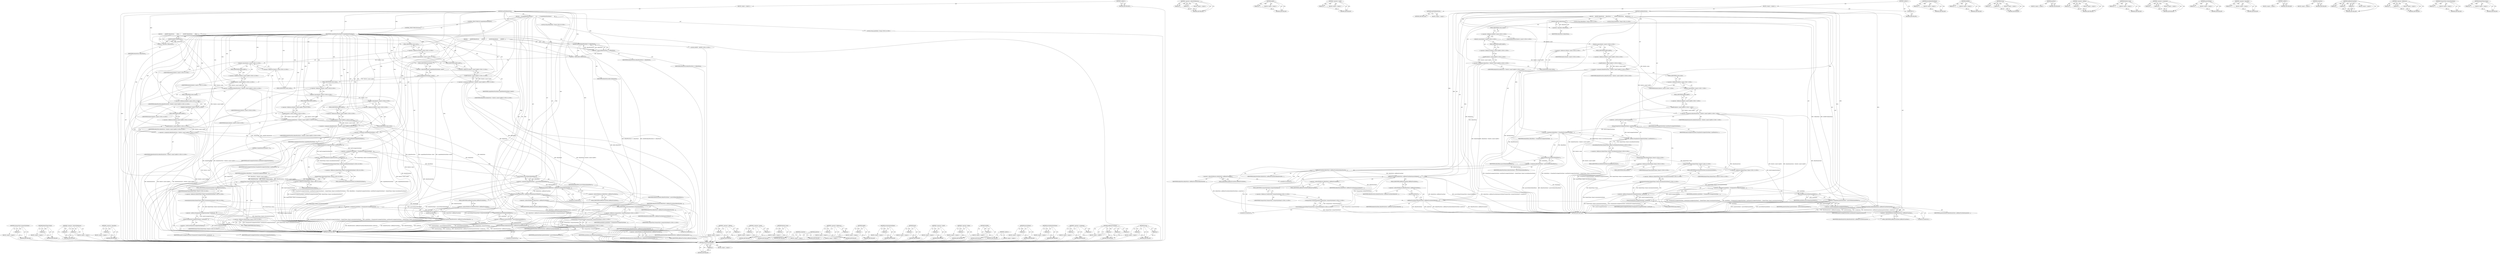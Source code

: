 digraph "RenderTheme.theme" {
vulnerable_249 [label=<(METHOD,ViewportStyle.viewportStyleSheet)>];
vulnerable_250 [label=<(PARAM,p1)>];
vulnerable_251 [label=<(BLOCK,&lt;empty&gt;,&lt;empty&gt;)>];
vulnerable_252 [label=<(METHOD_RETURN,ANY)>];
vulnerable_232 [label=<(METHOD,RenderTheme.theme)>];
vulnerable_233 [label=<(PARAM,p1)>];
vulnerable_234 [label=<(BLOCK,&lt;empty&gt;,&lt;empty&gt;)>];
vulnerable_235 [label=<(METHOD_RETURN,ANY)>];
vulnerable_187 [label=<(METHOD,&lt;operator&gt;.indirectFieldAccess)>];
vulnerable_188 [label=<(PARAM,p1)>];
vulnerable_189 [label=<(PARAM,p2)>];
vulnerable_190 [label=<(BLOCK,&lt;empty&gt;,&lt;empty&gt;)>];
vulnerable_191 [label=<(METHOD_RETURN,ANY)>];
vulnerable_210 [label=<(METHOD,&lt;operator&gt;.logicalNot)>];
vulnerable_211 [label=<(PARAM,p1)>];
vulnerable_212 [label=<(BLOCK,&lt;empty&gt;,&lt;empty&gt;)>];
vulnerable_213 [label=<(METHOD_RETURN,ANY)>];
vulnerable_6 [label=<(METHOD,&lt;global&gt;)<SUB>1</SUB>>];
vulnerable_7 [label=<(BLOCK,&lt;empty&gt;,&lt;empty&gt;)<SUB>1</SUB>>];
vulnerable_8 [label=<(METHOD,loadFullDefaultStyle)<SUB>1</SUB>>];
vulnerable_9 [label=<(BLOCK,{
    if (simpleDefaultStyleSheet) {
        AS...,{
    if (simpleDefaultStyleSheet) {
        AS...)<SUB>2</SUB>>];
vulnerable_10 [label=<(CONTROL_STRUCTURE,IF,if (simpleDefaultStyleSheet))<SUB>3</SUB>>];
vulnerable_11 [label=<(IDENTIFIER,simpleDefaultStyleSheet,if (simpleDefaultStyleSheet))<SUB>3</SUB>>];
vulnerable_12 [label=<(BLOCK,{
        ASSERT(defaultStyle);
        ASSERT(...,{
        ASSERT(defaultStyle);
        ASSERT(...)<SUB>3</SUB>>];
vulnerable_13 [label="<(LOCAL,ASSERT : ASSERT)<SUB>4</SUB>>"];
vulnerable_14 [label=<(ASSERT,ASSERT(defaultPrintStyle == defaultStyle))<SUB>5</SUB>>];
vulnerable_15 [label=<(&lt;operator&gt;.equals,defaultPrintStyle == defaultStyle)<SUB>5</SUB>>];
vulnerable_16 [label=<(IDENTIFIER,defaultPrintStyle,defaultPrintStyle == defaultStyle)<SUB>5</SUB>>];
vulnerable_17 [label=<(IDENTIFIER,defaultStyle,defaultPrintStyle == defaultStyle)<SUB>5</SUB>>];
vulnerable_18 [label=<(&lt;operator&gt;.delete,delete defaultStyle)<SUB>6</SUB>>];
vulnerable_19 [label=<(IDENTIFIER,defaultStyle,delete defaultStyle)<SUB>6</SUB>>];
vulnerable_20 [label=<(deref,simpleDefaultStyleSheet-&gt;deref())<SUB>7</SUB>>];
vulnerable_21 [label=<(&lt;operator&gt;.indirectFieldAccess,simpleDefaultStyleSheet-&gt;deref)<SUB>7</SUB>>];
vulnerable_22 [label=<(IDENTIFIER,simpleDefaultStyleSheet,simpleDefaultStyleSheet-&gt;deref())<SUB>7</SUB>>];
vulnerable_23 [label=<(FIELD_IDENTIFIER,deref,deref)<SUB>7</SUB>>];
vulnerable_24 [label="<(&lt;operator&gt;.assignment,defaultStyle = RuleSet::create().leakPtr())<SUB>8</SUB>>"];
vulnerable_25 [label="<(IDENTIFIER,defaultStyle,defaultStyle = RuleSet::create().leakPtr())<SUB>8</SUB>>"];
vulnerable_26 [label="<(leakPtr,RuleSet::create().leakPtr())<SUB>8</SUB>>"];
vulnerable_27 [label="<(&lt;operator&gt;.fieldAccess,RuleSet::create().leakPtr)<SUB>8</SUB>>"];
vulnerable_28 [label="<(RuleSet.create,RuleSet::create())<SUB>8</SUB>>"];
vulnerable_29 [label="<(&lt;operator&gt;.fieldAccess,RuleSet::create)<SUB>8</SUB>>"];
vulnerable_30 [label="<(IDENTIFIER,RuleSet,RuleSet::create())<SUB>8</SUB>>"];
vulnerable_31 [label=<(FIELD_IDENTIFIER,create,create)<SUB>8</SUB>>];
vulnerable_32 [label=<(FIELD_IDENTIFIER,leakPtr,leakPtr)<SUB>8</SUB>>];
vulnerable_33 [label="<(&lt;operator&gt;.assignment,defaultPrintStyle = RuleSet::create().leakPtr())<SUB>9</SUB>>"];
vulnerable_34 [label="<(IDENTIFIER,defaultPrintStyle,defaultPrintStyle = RuleSet::create().leakPtr())<SUB>9</SUB>>"];
vulnerable_35 [label="<(leakPtr,RuleSet::create().leakPtr())<SUB>9</SUB>>"];
vulnerable_36 [label="<(&lt;operator&gt;.fieldAccess,RuleSet::create().leakPtr)<SUB>9</SUB>>"];
vulnerable_37 [label="<(RuleSet.create,RuleSet::create())<SUB>9</SUB>>"];
vulnerable_38 [label="<(&lt;operator&gt;.fieldAccess,RuleSet::create)<SUB>9</SUB>>"];
vulnerable_39 [label="<(IDENTIFIER,RuleSet,RuleSet::create())<SUB>9</SUB>>"];
vulnerable_40 [label=<(FIELD_IDENTIFIER,create,create)<SUB>9</SUB>>];
vulnerable_41 [label=<(FIELD_IDENTIFIER,leakPtr,leakPtr)<SUB>9</SUB>>];
vulnerable_42 [label=<(&lt;operator&gt;.assignment,simpleDefaultStyleSheet = 0)<SUB>10</SUB>>];
vulnerable_43 [label=<(IDENTIFIER,simpleDefaultStyleSheet,simpleDefaultStyleSheet = 0)<SUB>10</SUB>>];
vulnerable_44 [label=<(LITERAL,0,simpleDefaultStyleSheet = 0)<SUB>10</SUB>>];
vulnerable_45 [label=<(CONTROL_STRUCTURE,ELSE,else)<SUB>11</SUB>>];
vulnerable_46 [label=<(BLOCK,{
        ASSERT(!defaultStyle);
        defaul...,{
        ASSERT(!defaultStyle);
        defaul...)<SUB>11</SUB>>];
vulnerable_47 [label=<(ASSERT,ASSERT(!defaultStyle))<SUB>12</SUB>>];
vulnerable_48 [label=<(&lt;operator&gt;.logicalNot,!defaultStyle)<SUB>12</SUB>>];
vulnerable_49 [label=<(IDENTIFIER,defaultStyle,!defaultStyle)<SUB>12</SUB>>];
vulnerable_50 [label="<(&lt;operator&gt;.assignment,defaultStyle = RuleSet::create().leakPtr())<SUB>13</SUB>>"];
vulnerable_51 [label="<(IDENTIFIER,defaultStyle,defaultStyle = RuleSet::create().leakPtr())<SUB>13</SUB>>"];
vulnerable_52 [label="<(leakPtr,RuleSet::create().leakPtr())<SUB>13</SUB>>"];
vulnerable_53 [label="<(&lt;operator&gt;.fieldAccess,RuleSet::create().leakPtr)<SUB>13</SUB>>"];
vulnerable_54 [label="<(RuleSet.create,RuleSet::create())<SUB>13</SUB>>"];
vulnerable_55 [label="<(&lt;operator&gt;.fieldAccess,RuleSet::create)<SUB>13</SUB>>"];
vulnerable_56 [label="<(IDENTIFIER,RuleSet,RuleSet::create())<SUB>13</SUB>>"];
vulnerable_57 [label=<(FIELD_IDENTIFIER,create,create)<SUB>13</SUB>>];
vulnerable_58 [label=<(FIELD_IDENTIFIER,leakPtr,leakPtr)<SUB>13</SUB>>];
vulnerable_59 [label="<(&lt;operator&gt;.assignment,defaultPrintStyle = RuleSet::create().leakPtr())<SUB>14</SUB>>"];
vulnerable_60 [label="<(IDENTIFIER,defaultPrintStyle,defaultPrintStyle = RuleSet::create().leakPtr())<SUB>14</SUB>>"];
vulnerable_61 [label="<(leakPtr,RuleSet::create().leakPtr())<SUB>14</SUB>>"];
vulnerable_62 [label="<(&lt;operator&gt;.fieldAccess,RuleSet::create().leakPtr)<SUB>14</SUB>>"];
vulnerable_63 [label="<(RuleSet.create,RuleSet::create())<SUB>14</SUB>>"];
vulnerable_64 [label="<(&lt;operator&gt;.fieldAccess,RuleSet::create)<SUB>14</SUB>>"];
vulnerable_65 [label="<(IDENTIFIER,RuleSet,RuleSet::create())<SUB>14</SUB>>"];
vulnerable_66 [label=<(FIELD_IDENTIFIER,create,create)<SUB>14</SUB>>];
vulnerable_67 [label=<(FIELD_IDENTIFIER,leakPtr,leakPtr)<SUB>14</SUB>>];
vulnerable_68 [label="<(&lt;operator&gt;.assignment,defaultQuirksStyle = RuleSet::create().leakPtr())<SUB>15</SUB>>"];
vulnerable_69 [label="<(IDENTIFIER,defaultQuirksStyle,defaultQuirksStyle = RuleSet::create().leakPtr())<SUB>15</SUB>>"];
vulnerable_70 [label="<(leakPtr,RuleSet::create().leakPtr())<SUB>15</SUB>>"];
vulnerable_71 [label="<(&lt;operator&gt;.fieldAccess,RuleSet::create().leakPtr)<SUB>15</SUB>>"];
vulnerable_72 [label="<(RuleSet.create,RuleSet::create())<SUB>15</SUB>>"];
vulnerable_73 [label="<(&lt;operator&gt;.fieldAccess,RuleSet::create)<SUB>15</SUB>>"];
vulnerable_74 [label="<(IDENTIFIER,RuleSet,RuleSet::create())<SUB>15</SUB>>"];
vulnerable_75 [label=<(FIELD_IDENTIFIER,create,create)<SUB>15</SUB>>];
vulnerable_76 [label=<(FIELD_IDENTIFIER,leakPtr,leakPtr)<SUB>15</SUB>>];
vulnerable_77 [label="<(LOCAL,String defaultRules: String)<SUB>18</SUB>>"];
vulnerable_78 [label=<(&lt;operator&gt;.assignment,defaultRules = String(htmlUserAgentStyleSheet, ...)<SUB>18</SUB>>];
vulnerable_79 [label=<(IDENTIFIER,defaultRules,defaultRules = String(htmlUserAgentStyleSheet, ...)<SUB>18</SUB>>];
vulnerable_80 [label=<(&lt;operator&gt;.addition,String(htmlUserAgentStyleSheet, sizeof(htmlUser...)<SUB>18</SUB>>];
vulnerable_81 [label=<(String,String(htmlUserAgentStyleSheet, sizeof(htmlUser...)<SUB>18</SUB>>];
vulnerable_82 [label=<(IDENTIFIER,htmlUserAgentStyleSheet,String(htmlUserAgentStyleSheet, sizeof(htmlUser...)<SUB>18</SUB>>];
vulnerable_83 [label=<(&lt;operator&gt;.sizeOf,sizeof(htmlUserAgentStyleSheet))<SUB>18</SUB>>];
vulnerable_84 [label=<(IDENTIFIER,htmlUserAgentStyleSheet,sizeof(htmlUserAgentStyleSheet))<SUB>18</SUB>>];
vulnerable_85 [label="<(extraDefaultStyleSheet,RenderTheme::theme().extraDefaultStyleSheet())<SUB>18</SUB>>"];
vulnerable_86 [label="<(&lt;operator&gt;.fieldAccess,RenderTheme::theme().extraDefaultStyleSheet)<SUB>18</SUB>>"];
vulnerable_87 [label="<(RenderTheme.theme,RenderTheme::theme())<SUB>18</SUB>>"];
vulnerable_88 [label="<(&lt;operator&gt;.fieldAccess,RenderTheme::theme)<SUB>18</SUB>>"];
vulnerable_89 [label="<(IDENTIFIER,RenderTheme,RenderTheme::theme())<SUB>18</SUB>>"];
vulnerable_90 [label=<(FIELD_IDENTIFIER,theme,theme)<SUB>18</SUB>>];
vulnerable_91 [label=<(FIELD_IDENTIFIER,extraDefaultStyleSheet,extraDefaultStyleSheet)<SUB>18</SUB>>];
vulnerable_92 [label=<(&lt;operator&gt;.assignment,defaultStyleSheet = parseUASheet(defaultRules))<SUB>19</SUB>>];
vulnerable_93 [label=<(IDENTIFIER,defaultStyleSheet,defaultStyleSheet = parseUASheet(defaultRules))<SUB>19</SUB>>];
vulnerable_94 [label=<(parseUASheet,parseUASheet(defaultRules))<SUB>19</SUB>>];
vulnerable_95 [label=<(IDENTIFIER,defaultRules,parseUASheet(defaultRules))<SUB>19</SUB>>];
vulnerable_96 [label=<(addRulesFromSheet,defaultStyle-&gt;addRulesFromSheet(defaultStyleShe...)<SUB>20</SUB>>];
vulnerable_97 [label=<(&lt;operator&gt;.indirectFieldAccess,defaultStyle-&gt;addRulesFromSheet)<SUB>20</SUB>>];
vulnerable_98 [label=<(IDENTIFIER,defaultStyle,defaultStyle-&gt;addRulesFromSheet(defaultStyleShe...)<SUB>20</SUB>>];
vulnerable_99 [label=<(FIELD_IDENTIFIER,addRulesFromSheet,addRulesFromSheet)<SUB>20</SUB>>];
vulnerable_100 [label=<(IDENTIFIER,defaultStyleSheet,defaultStyle-&gt;addRulesFromSheet(defaultStyleShe...)<SUB>20</SUB>>];
vulnerable_101 [label=<(screenEval,screenEval())<SUB>20</SUB>>];
vulnerable_102 [label=<(addRulesFromSheet,defaultStyle-&gt;addRulesFromSheet(parseUASheet(Vi...)<SUB>21</SUB>>];
vulnerable_103 [label=<(&lt;operator&gt;.indirectFieldAccess,defaultStyle-&gt;addRulesFromSheet)<SUB>21</SUB>>];
vulnerable_104 [label=<(IDENTIFIER,defaultStyle,defaultStyle-&gt;addRulesFromSheet(parseUASheet(Vi...)<SUB>21</SUB>>];
vulnerable_105 [label=<(FIELD_IDENTIFIER,addRulesFromSheet,addRulesFromSheet)<SUB>21</SUB>>];
vulnerable_106 [label="<(parseUASheet,parseUASheet(ViewportStyle::viewportStyleSheet()))<SUB>21</SUB>>"];
vulnerable_107 [label="<(ViewportStyle.viewportStyleSheet,ViewportStyle::viewportStyleSheet())<SUB>21</SUB>>"];
vulnerable_108 [label="<(&lt;operator&gt;.fieldAccess,ViewportStyle::viewportStyleSheet)<SUB>21</SUB>>"];
vulnerable_109 [label="<(IDENTIFIER,ViewportStyle,ViewportStyle::viewportStyleSheet())<SUB>21</SUB>>"];
vulnerable_110 [label=<(FIELD_IDENTIFIER,viewportStyleSheet,viewportStyleSheet)<SUB>21</SUB>>];
vulnerable_111 [label=<(screenEval,screenEval())<SUB>21</SUB>>];
vulnerable_112 [label=<(addRulesFromSheet,defaultPrintStyle-&gt;addRulesFromSheet(defaultSty...)<SUB>22</SUB>>];
vulnerable_113 [label=<(&lt;operator&gt;.indirectFieldAccess,defaultPrintStyle-&gt;addRulesFromSheet)<SUB>22</SUB>>];
vulnerable_114 [label=<(IDENTIFIER,defaultPrintStyle,defaultPrintStyle-&gt;addRulesFromSheet(defaultSty...)<SUB>22</SUB>>];
vulnerable_115 [label=<(FIELD_IDENTIFIER,addRulesFromSheet,addRulesFromSheet)<SUB>22</SUB>>];
vulnerable_116 [label=<(IDENTIFIER,defaultStyleSheet,defaultPrintStyle-&gt;addRulesFromSheet(defaultSty...)<SUB>22</SUB>>];
vulnerable_117 [label=<(printEval,printEval())<SUB>22</SUB>>];
vulnerable_118 [label="<(LOCAL,String quirksRules: String)<SUB>24</SUB>>"];
vulnerable_119 [label=<(&lt;operator&gt;.assignment,quirksRules = String(quirksUserAgentStyleSheet,...)<SUB>24</SUB>>];
vulnerable_120 [label=<(IDENTIFIER,quirksRules,quirksRules = String(quirksUserAgentStyleSheet,...)<SUB>24</SUB>>];
vulnerable_121 [label=<(&lt;operator&gt;.addition,String(quirksUserAgentStyleSheet, sizeof(quirks...)<SUB>24</SUB>>];
vulnerable_122 [label=<(String,String(quirksUserAgentStyleSheet, sizeof(quirks...)<SUB>24</SUB>>];
vulnerable_123 [label=<(IDENTIFIER,quirksUserAgentStyleSheet,String(quirksUserAgentStyleSheet, sizeof(quirks...)<SUB>24</SUB>>];
vulnerable_124 [label=<(&lt;operator&gt;.sizeOf,sizeof(quirksUserAgentStyleSheet))<SUB>24</SUB>>];
vulnerable_125 [label=<(IDENTIFIER,quirksUserAgentStyleSheet,sizeof(quirksUserAgentStyleSheet))<SUB>24</SUB>>];
vulnerable_126 [label="<(extraQuirksStyleSheet,RenderTheme::theme().extraQuirksStyleSheet())<SUB>24</SUB>>"];
vulnerable_127 [label="<(&lt;operator&gt;.fieldAccess,RenderTheme::theme().extraQuirksStyleSheet)<SUB>24</SUB>>"];
vulnerable_128 [label="<(RenderTheme.theme,RenderTheme::theme())<SUB>24</SUB>>"];
vulnerable_129 [label="<(&lt;operator&gt;.fieldAccess,RenderTheme::theme)<SUB>24</SUB>>"];
vulnerable_130 [label="<(IDENTIFIER,RenderTheme,RenderTheme::theme())<SUB>24</SUB>>"];
vulnerable_131 [label=<(FIELD_IDENTIFIER,theme,theme)<SUB>24</SUB>>];
vulnerable_132 [label=<(FIELD_IDENTIFIER,extraQuirksStyleSheet,extraQuirksStyleSheet)<SUB>24</SUB>>];
vulnerable_133 [label=<(&lt;operator&gt;.assignment,quirksStyleSheet = parseUASheet(quirksRules))<SUB>25</SUB>>];
vulnerable_134 [label=<(IDENTIFIER,quirksStyleSheet,quirksStyleSheet = parseUASheet(quirksRules))<SUB>25</SUB>>];
vulnerable_135 [label=<(parseUASheet,parseUASheet(quirksRules))<SUB>25</SUB>>];
vulnerable_136 [label=<(IDENTIFIER,quirksRules,parseUASheet(quirksRules))<SUB>25</SUB>>];
vulnerable_137 [label=<(addRulesFromSheet,defaultQuirksStyle-&gt;addRulesFromSheet(quirksSty...)<SUB>26</SUB>>];
vulnerable_138 [label=<(&lt;operator&gt;.indirectFieldAccess,defaultQuirksStyle-&gt;addRulesFromSheet)<SUB>26</SUB>>];
vulnerable_139 [label=<(IDENTIFIER,defaultQuirksStyle,defaultQuirksStyle-&gt;addRulesFromSheet(quirksSty...)<SUB>26</SUB>>];
vulnerable_140 [label=<(FIELD_IDENTIFIER,addRulesFromSheet,addRulesFromSheet)<SUB>26</SUB>>];
vulnerable_141 [label=<(IDENTIFIER,quirksStyleSheet,defaultQuirksStyle-&gt;addRulesFromSheet(quirksSty...)<SUB>26</SUB>>];
vulnerable_142 [label=<(screenEval,screenEval())<SUB>26</SUB>>];
vulnerable_143 [label=<(METHOD_RETURN,void)<SUB>1</SUB>>];
vulnerable_145 [label=<(METHOD_RETURN,ANY)<SUB>1</SUB>>];
vulnerable_214 [label=<(METHOD,&lt;operator&gt;.addition)>];
vulnerable_215 [label=<(PARAM,p1)>];
vulnerable_216 [label=<(PARAM,p2)>];
vulnerable_217 [label=<(BLOCK,&lt;empty&gt;,&lt;empty&gt;)>];
vulnerable_218 [label=<(METHOD_RETURN,ANY)>];
vulnerable_174 [label=<(METHOD,&lt;operator&gt;.equals)>];
vulnerable_175 [label=<(PARAM,p1)>];
vulnerable_176 [label=<(PARAM,p2)>];
vulnerable_177 [label=<(BLOCK,&lt;empty&gt;,&lt;empty&gt;)>];
vulnerable_178 [label=<(METHOD_RETURN,ANY)>];
vulnerable_206 [label=<(METHOD,RuleSet.create)>];
vulnerable_207 [label=<(PARAM,p1)>];
vulnerable_208 [label=<(BLOCK,&lt;empty&gt;,&lt;empty&gt;)>];
vulnerable_209 [label=<(METHOD_RETURN,ANY)>];
vulnerable_246 [label=<(METHOD,screenEval)>];
vulnerable_247 [label=<(BLOCK,&lt;empty&gt;,&lt;empty&gt;)>];
vulnerable_248 [label=<(METHOD_RETURN,ANY)>];
vulnerable_253 [label=<(METHOD,printEval)>];
vulnerable_254 [label=<(BLOCK,&lt;empty&gt;,&lt;empty&gt;)>];
vulnerable_255 [label=<(METHOD_RETURN,ANY)>];
vulnerable_201 [label=<(METHOD,&lt;operator&gt;.fieldAccess)>];
vulnerable_202 [label=<(PARAM,p1)>];
vulnerable_203 [label=<(PARAM,p2)>];
vulnerable_204 [label=<(BLOCK,&lt;empty&gt;,&lt;empty&gt;)>];
vulnerable_205 [label=<(METHOD_RETURN,ANY)>];
vulnerable_197 [label=<(METHOD,leakPtr)>];
vulnerable_198 [label=<(PARAM,p1)>];
vulnerable_199 [label=<(BLOCK,&lt;empty&gt;,&lt;empty&gt;)>];
vulnerable_200 [label=<(METHOD_RETURN,ANY)>];
vulnerable_256 [label=<(METHOD,extraQuirksStyleSheet)>];
vulnerable_257 [label=<(PARAM,p1)>];
vulnerable_258 [label=<(BLOCK,&lt;empty&gt;,&lt;empty&gt;)>];
vulnerable_259 [label=<(METHOD_RETURN,ANY)>];
vulnerable_183 [label=<(METHOD,deref)>];
vulnerable_184 [label=<(PARAM,p1)>];
vulnerable_185 [label=<(BLOCK,&lt;empty&gt;,&lt;empty&gt;)>];
vulnerable_186 [label=<(METHOD_RETURN,ANY)>];
vulnerable_224 [label=<(METHOD,&lt;operator&gt;.sizeOf)>];
vulnerable_225 [label=<(PARAM,p1)>];
vulnerable_226 [label=<(BLOCK,&lt;empty&gt;,&lt;empty&gt;)>];
vulnerable_227 [label=<(METHOD_RETURN,ANY)>];
vulnerable_179 [label=<(METHOD,&lt;operator&gt;.delete)>];
vulnerable_180 [label=<(PARAM,p1)>];
vulnerable_181 [label=<(BLOCK,&lt;empty&gt;,&lt;empty&gt;)>];
vulnerable_182 [label=<(METHOD_RETURN,ANY)>];
vulnerable_170 [label=<(METHOD,ASSERT)>];
vulnerable_171 [label=<(PARAM,p1)>];
vulnerable_172 [label=<(BLOCK,&lt;empty&gt;,&lt;empty&gt;)>];
vulnerable_173 [label=<(METHOD_RETURN,ANY)>];
vulnerable_164 [label=<(METHOD,&lt;global&gt;)<SUB>1</SUB>>];
vulnerable_165 [label=<(BLOCK,&lt;empty&gt;,&lt;empty&gt;)>];
vulnerable_166 [label=<(METHOD_RETURN,ANY)>];
vulnerable_236 [label=<(METHOD,parseUASheet)>];
vulnerable_237 [label=<(PARAM,p1)>];
vulnerable_238 [label=<(BLOCK,&lt;empty&gt;,&lt;empty&gt;)>];
vulnerable_239 [label=<(METHOD_RETURN,ANY)>];
vulnerable_228 [label=<(METHOD,extraDefaultStyleSheet)>];
vulnerable_229 [label=<(PARAM,p1)>];
vulnerable_230 [label=<(BLOCK,&lt;empty&gt;,&lt;empty&gt;)>];
vulnerable_231 [label=<(METHOD_RETURN,ANY)>];
vulnerable_192 [label=<(METHOD,&lt;operator&gt;.assignment)>];
vulnerable_193 [label=<(PARAM,p1)>];
vulnerable_194 [label=<(PARAM,p2)>];
vulnerable_195 [label=<(BLOCK,&lt;empty&gt;,&lt;empty&gt;)>];
vulnerable_196 [label=<(METHOD_RETURN,ANY)>];
vulnerable_240 [label=<(METHOD,addRulesFromSheet)>];
vulnerable_241 [label=<(PARAM,p1)>];
vulnerable_242 [label=<(PARAM,p2)>];
vulnerable_243 [label=<(PARAM,p3)>];
vulnerable_244 [label=<(BLOCK,&lt;empty&gt;,&lt;empty&gt;)>];
vulnerable_245 [label=<(METHOD_RETURN,ANY)>];
vulnerable_219 [label=<(METHOD,String)>];
vulnerable_220 [label=<(PARAM,p1)>];
vulnerable_221 [label=<(PARAM,p2)>];
vulnerable_222 [label=<(BLOCK,&lt;empty&gt;,&lt;empty&gt;)>];
vulnerable_223 [label=<(METHOD_RETURN,ANY)>];
fixed_207 [label=<(METHOD,extraQuirksStyleSheet)>];
fixed_208 [label=<(PARAM,p1)>];
fixed_209 [label=<(BLOCK,&lt;empty&gt;,&lt;empty&gt;)>];
fixed_210 [label=<(METHOD_RETURN,ANY)>];
fixed_192 [label=<(METHOD,&lt;operator&gt;.indirectFieldAccess)>];
fixed_193 [label=<(PARAM,p1)>];
fixed_194 [label=<(PARAM,p2)>];
fixed_195 [label=<(BLOCK,&lt;empty&gt;,&lt;empty&gt;)>];
fixed_196 [label=<(METHOD_RETURN,ANY)>];
fixed_147 [label=<(METHOD,leakPtr)>];
fixed_148 [label=<(PARAM,p1)>];
fixed_149 [label=<(BLOCK,&lt;empty&gt;,&lt;empty&gt;)>];
fixed_150 [label=<(METHOD_RETURN,ANY)>];
fixed_170 [label=<(METHOD,&lt;operator&gt;.sizeOf)>];
fixed_171 [label=<(PARAM,p1)>];
fixed_172 [label=<(BLOCK,&lt;empty&gt;,&lt;empty&gt;)>];
fixed_173 [label=<(METHOD_RETURN,ANY)>];
fixed_6 [label=<(METHOD,&lt;global&gt;)<SUB>1</SUB>>];
fixed_7 [label=<(BLOCK,&lt;empty&gt;,&lt;empty&gt;)<SUB>1</SUB>>];
fixed_8 [label=<(METHOD,loadFullDefaultStyle)<SUB>1</SUB>>];
fixed_9 [label=<(BLOCK,&lt;empty&gt;,&lt;empty&gt;)>];
fixed_10 [label=<(METHOD_RETURN,void)<SUB>1</SUB>>];
fixed_12 [label=<(UNKNOWN,),))<SUB>1</SUB>>];
fixed_13 [label=<(METHOD,loadDefaultStyle)<SUB>2</SUB>>];
fixed_14 [label=<(BLOCK,{
    ASSERT(!defaultStyle);
    defaultStyle =...,{
    ASSERT(!defaultStyle);
    defaultStyle =...)<SUB>3</SUB>>];
fixed_15 [label=<(ASSERT,ASSERT(!defaultStyle))<SUB>4</SUB>>];
fixed_16 [label=<(&lt;operator&gt;.logicalNot,!defaultStyle)<SUB>4</SUB>>];
fixed_17 [label=<(IDENTIFIER,defaultStyle,!defaultStyle)<SUB>4</SUB>>];
fixed_18 [label="<(&lt;operator&gt;.assignment,defaultStyle = RuleSet::create().leakPtr())<SUB>5</SUB>>"];
fixed_19 [label="<(IDENTIFIER,defaultStyle,defaultStyle = RuleSet::create().leakPtr())<SUB>5</SUB>>"];
fixed_20 [label="<(leakPtr,RuleSet::create().leakPtr())<SUB>5</SUB>>"];
fixed_21 [label="<(&lt;operator&gt;.fieldAccess,RuleSet::create().leakPtr)<SUB>5</SUB>>"];
fixed_22 [label="<(RuleSet.create,RuleSet::create())<SUB>5</SUB>>"];
fixed_23 [label="<(&lt;operator&gt;.fieldAccess,RuleSet::create)<SUB>5</SUB>>"];
fixed_24 [label="<(IDENTIFIER,RuleSet,RuleSet::create())<SUB>5</SUB>>"];
fixed_25 [label=<(FIELD_IDENTIFIER,create,create)<SUB>5</SUB>>];
fixed_26 [label=<(FIELD_IDENTIFIER,leakPtr,leakPtr)<SUB>5</SUB>>];
fixed_27 [label="<(&lt;operator&gt;.assignment,defaultPrintStyle = RuleSet::create().leakPtr())<SUB>6</SUB>>"];
fixed_28 [label="<(IDENTIFIER,defaultPrintStyle,defaultPrintStyle = RuleSet::create().leakPtr())<SUB>6</SUB>>"];
fixed_29 [label="<(leakPtr,RuleSet::create().leakPtr())<SUB>6</SUB>>"];
fixed_30 [label="<(&lt;operator&gt;.fieldAccess,RuleSet::create().leakPtr)<SUB>6</SUB>>"];
fixed_31 [label="<(RuleSet.create,RuleSet::create())<SUB>6</SUB>>"];
fixed_32 [label="<(&lt;operator&gt;.fieldAccess,RuleSet::create)<SUB>6</SUB>>"];
fixed_33 [label="<(IDENTIFIER,RuleSet,RuleSet::create())<SUB>6</SUB>>"];
fixed_34 [label=<(FIELD_IDENTIFIER,create,create)<SUB>6</SUB>>];
fixed_35 [label=<(FIELD_IDENTIFIER,leakPtr,leakPtr)<SUB>6</SUB>>];
fixed_36 [label="<(&lt;operator&gt;.assignment,defaultQuirksStyle = RuleSet::create().leakPtr())<SUB>7</SUB>>"];
fixed_37 [label="<(IDENTIFIER,defaultQuirksStyle,defaultQuirksStyle = RuleSet::create().leakPtr())<SUB>7</SUB>>"];
fixed_38 [label="<(leakPtr,RuleSet::create().leakPtr())<SUB>7</SUB>>"];
fixed_39 [label="<(&lt;operator&gt;.fieldAccess,RuleSet::create().leakPtr)<SUB>7</SUB>>"];
fixed_40 [label="<(RuleSet.create,RuleSet::create())<SUB>7</SUB>>"];
fixed_41 [label="<(&lt;operator&gt;.fieldAccess,RuleSet::create)<SUB>7</SUB>>"];
fixed_42 [label="<(IDENTIFIER,RuleSet,RuleSet::create())<SUB>7</SUB>>"];
fixed_43 [label=<(FIELD_IDENTIFIER,create,create)<SUB>7</SUB>>];
fixed_44 [label=<(FIELD_IDENTIFIER,leakPtr,leakPtr)<SUB>7</SUB>>];
fixed_45 [label="<(LOCAL,String defaultRules: String)<SUB>9</SUB>>"];
fixed_46 [label=<(&lt;operator&gt;.assignment,defaultRules = String(htmlUserAgentStyleSheet, ...)<SUB>9</SUB>>];
fixed_47 [label=<(IDENTIFIER,defaultRules,defaultRules = String(htmlUserAgentStyleSheet, ...)<SUB>9</SUB>>];
fixed_48 [label=<(&lt;operator&gt;.addition,String(htmlUserAgentStyleSheet, sizeof(htmlUser...)<SUB>9</SUB>>];
fixed_49 [label=<(String,String(htmlUserAgentStyleSheet, sizeof(htmlUser...)<SUB>9</SUB>>];
fixed_50 [label=<(IDENTIFIER,htmlUserAgentStyleSheet,String(htmlUserAgentStyleSheet, sizeof(htmlUser...)<SUB>9</SUB>>];
fixed_51 [label=<(&lt;operator&gt;.sizeOf,sizeof(htmlUserAgentStyleSheet))<SUB>9</SUB>>];
fixed_52 [label=<(IDENTIFIER,htmlUserAgentStyleSheet,sizeof(htmlUserAgentStyleSheet))<SUB>9</SUB>>];
fixed_53 [label="<(extraDefaultStyleSheet,RenderTheme::theme().extraDefaultStyleSheet())<SUB>9</SUB>>"];
fixed_54 [label="<(&lt;operator&gt;.fieldAccess,RenderTheme::theme().extraDefaultStyleSheet)<SUB>9</SUB>>"];
fixed_55 [label="<(RenderTheme.theme,RenderTheme::theme())<SUB>9</SUB>>"];
fixed_56 [label="<(&lt;operator&gt;.fieldAccess,RenderTheme::theme)<SUB>9</SUB>>"];
fixed_57 [label="<(IDENTIFIER,RenderTheme,RenderTheme::theme())<SUB>9</SUB>>"];
fixed_58 [label=<(FIELD_IDENTIFIER,theme,theme)<SUB>9</SUB>>];
fixed_59 [label=<(FIELD_IDENTIFIER,extraDefaultStyleSheet,extraDefaultStyleSheet)<SUB>9</SUB>>];
fixed_60 [label=<(&lt;operator&gt;.assignment,defaultStyleSheet = parseUASheet(defaultRules))<SUB>10</SUB>>];
fixed_61 [label=<(IDENTIFIER,defaultStyleSheet,defaultStyleSheet = parseUASheet(defaultRules))<SUB>10</SUB>>];
fixed_62 [label=<(parseUASheet,parseUASheet(defaultRules))<SUB>10</SUB>>];
fixed_63 [label=<(IDENTIFIER,defaultRules,parseUASheet(defaultRules))<SUB>10</SUB>>];
fixed_64 [label=<(addRulesFromSheet,defaultStyle-&gt;addRulesFromSheet(defaultStyleShe...)<SUB>11</SUB>>];
fixed_65 [label=<(&lt;operator&gt;.indirectFieldAccess,defaultStyle-&gt;addRulesFromSheet)<SUB>11</SUB>>];
fixed_66 [label=<(IDENTIFIER,defaultStyle,defaultStyle-&gt;addRulesFromSheet(defaultStyleShe...)<SUB>11</SUB>>];
fixed_67 [label=<(FIELD_IDENTIFIER,addRulesFromSheet,addRulesFromSheet)<SUB>11</SUB>>];
fixed_68 [label=<(IDENTIFIER,defaultStyleSheet,defaultStyle-&gt;addRulesFromSheet(defaultStyleShe...)<SUB>11</SUB>>];
fixed_69 [label=<(screenEval,screenEval())<SUB>11</SUB>>];
fixed_70 [label=<(addRulesFromSheet,defaultStyle-&gt;addRulesFromSheet(parseUASheet(Vi...)<SUB>12</SUB>>];
fixed_71 [label=<(&lt;operator&gt;.indirectFieldAccess,defaultStyle-&gt;addRulesFromSheet)<SUB>12</SUB>>];
fixed_72 [label=<(IDENTIFIER,defaultStyle,defaultStyle-&gt;addRulesFromSheet(parseUASheet(Vi...)<SUB>12</SUB>>];
fixed_73 [label=<(FIELD_IDENTIFIER,addRulesFromSheet,addRulesFromSheet)<SUB>12</SUB>>];
fixed_74 [label="<(parseUASheet,parseUASheet(ViewportStyle::viewportStyleSheet()))<SUB>12</SUB>>"];
fixed_75 [label="<(ViewportStyle.viewportStyleSheet,ViewportStyle::viewportStyleSheet())<SUB>12</SUB>>"];
fixed_76 [label="<(&lt;operator&gt;.fieldAccess,ViewportStyle::viewportStyleSheet)<SUB>12</SUB>>"];
fixed_77 [label="<(IDENTIFIER,ViewportStyle,ViewportStyle::viewportStyleSheet())<SUB>12</SUB>>"];
fixed_78 [label=<(FIELD_IDENTIFIER,viewportStyleSheet,viewportStyleSheet)<SUB>12</SUB>>];
fixed_79 [label=<(screenEval,screenEval())<SUB>12</SUB>>];
fixed_80 [label=<(addRulesFromSheet,defaultPrintStyle-&gt;addRulesFromSheet(defaultSty...)<SUB>13</SUB>>];
fixed_81 [label=<(&lt;operator&gt;.indirectFieldAccess,defaultPrintStyle-&gt;addRulesFromSheet)<SUB>13</SUB>>];
fixed_82 [label=<(IDENTIFIER,defaultPrintStyle,defaultPrintStyle-&gt;addRulesFromSheet(defaultSty...)<SUB>13</SUB>>];
fixed_83 [label=<(FIELD_IDENTIFIER,addRulesFromSheet,addRulesFromSheet)<SUB>13</SUB>>];
fixed_84 [label=<(IDENTIFIER,defaultStyleSheet,defaultPrintStyle-&gt;addRulesFromSheet(defaultSty...)<SUB>13</SUB>>];
fixed_85 [label=<(printEval,printEval())<SUB>13</SUB>>];
fixed_86 [label="<(LOCAL,String quirksRules: String)<SUB>15</SUB>>"];
fixed_87 [label=<(&lt;operator&gt;.assignment,quirksRules = String(quirksUserAgentStyleSheet,...)<SUB>15</SUB>>];
fixed_88 [label=<(IDENTIFIER,quirksRules,quirksRules = String(quirksUserAgentStyleSheet,...)<SUB>15</SUB>>];
fixed_89 [label=<(&lt;operator&gt;.addition,String(quirksUserAgentStyleSheet, sizeof(quirks...)<SUB>15</SUB>>];
fixed_90 [label=<(String,String(quirksUserAgentStyleSheet, sizeof(quirks...)<SUB>15</SUB>>];
fixed_91 [label=<(IDENTIFIER,quirksUserAgentStyleSheet,String(quirksUserAgentStyleSheet, sizeof(quirks...)<SUB>15</SUB>>];
fixed_92 [label=<(&lt;operator&gt;.sizeOf,sizeof(quirksUserAgentStyleSheet))<SUB>15</SUB>>];
fixed_93 [label=<(IDENTIFIER,quirksUserAgentStyleSheet,sizeof(quirksUserAgentStyleSheet))<SUB>15</SUB>>];
fixed_94 [label="<(extraQuirksStyleSheet,RenderTheme::theme().extraQuirksStyleSheet())<SUB>15</SUB>>"];
fixed_95 [label="<(&lt;operator&gt;.fieldAccess,RenderTheme::theme().extraQuirksStyleSheet)<SUB>15</SUB>>"];
fixed_96 [label="<(RenderTheme.theme,RenderTheme::theme())<SUB>15</SUB>>"];
fixed_97 [label="<(&lt;operator&gt;.fieldAccess,RenderTheme::theme)<SUB>15</SUB>>"];
fixed_98 [label="<(IDENTIFIER,RenderTheme,RenderTheme::theme())<SUB>15</SUB>>"];
fixed_99 [label=<(FIELD_IDENTIFIER,theme,theme)<SUB>15</SUB>>];
fixed_100 [label=<(FIELD_IDENTIFIER,extraQuirksStyleSheet,extraQuirksStyleSheet)<SUB>15</SUB>>];
fixed_101 [label=<(&lt;operator&gt;.assignment,quirksStyleSheet = parseUASheet(quirksRules))<SUB>16</SUB>>];
fixed_102 [label=<(IDENTIFIER,quirksStyleSheet,quirksStyleSheet = parseUASheet(quirksRules))<SUB>16</SUB>>];
fixed_103 [label=<(parseUASheet,parseUASheet(quirksRules))<SUB>16</SUB>>];
fixed_104 [label=<(IDENTIFIER,quirksRules,parseUASheet(quirksRules))<SUB>16</SUB>>];
fixed_105 [label=<(addRulesFromSheet,defaultQuirksStyle-&gt;addRulesFromSheet(quirksSty...)<SUB>17</SUB>>];
fixed_106 [label=<(&lt;operator&gt;.indirectFieldAccess,defaultQuirksStyle-&gt;addRulesFromSheet)<SUB>17</SUB>>];
fixed_107 [label=<(IDENTIFIER,defaultQuirksStyle,defaultQuirksStyle-&gt;addRulesFromSheet(quirksSty...)<SUB>17</SUB>>];
fixed_108 [label=<(FIELD_IDENTIFIER,addRulesFromSheet,addRulesFromSheet)<SUB>17</SUB>>];
fixed_109 [label=<(IDENTIFIER,quirksStyleSheet,defaultQuirksStyle-&gt;addRulesFromSheet(quirksSty...)<SUB>17</SUB>>];
fixed_110 [label=<(screenEval,screenEval())<SUB>17</SUB>>];
fixed_111 [label=<(METHOD_RETURN,void)<SUB>2</SUB>>];
fixed_113 [label=<(METHOD_RETURN,ANY)<SUB>1</SUB>>];
fixed_174 [label=<(METHOD,extraDefaultStyleSheet)>];
fixed_175 [label=<(PARAM,p1)>];
fixed_176 [label=<(BLOCK,&lt;empty&gt;,&lt;empty&gt;)>];
fixed_177 [label=<(METHOD_RETURN,ANY)>];
fixed_134 [label=<(METHOD,ASSERT)>];
fixed_135 [label=<(PARAM,p1)>];
fixed_136 [label=<(BLOCK,&lt;empty&gt;,&lt;empty&gt;)>];
fixed_137 [label=<(METHOD_RETURN,ANY)>];
fixed_165 [label=<(METHOD,String)>];
fixed_166 [label=<(PARAM,p1)>];
fixed_167 [label=<(PARAM,p2)>];
fixed_168 [label=<(BLOCK,&lt;empty&gt;,&lt;empty&gt;)>];
fixed_169 [label=<(METHOD_RETURN,ANY)>];
fixed_204 [label=<(METHOD,printEval)>];
fixed_205 [label=<(BLOCK,&lt;empty&gt;,&lt;empty&gt;)>];
fixed_206 [label=<(METHOD_RETURN,ANY)>];
fixed_160 [label=<(METHOD,&lt;operator&gt;.addition)>];
fixed_161 [label=<(PARAM,p1)>];
fixed_162 [label=<(PARAM,p2)>];
fixed_163 [label=<(BLOCK,&lt;empty&gt;,&lt;empty&gt;)>];
fixed_164 [label=<(METHOD_RETURN,ANY)>];
fixed_156 [label=<(METHOD,RuleSet.create)>];
fixed_157 [label=<(PARAM,p1)>];
fixed_158 [label=<(BLOCK,&lt;empty&gt;,&lt;empty&gt;)>];
fixed_159 [label=<(METHOD_RETURN,ANY)>];
fixed_142 [label=<(METHOD,&lt;operator&gt;.assignment)>];
fixed_143 [label=<(PARAM,p1)>];
fixed_144 [label=<(PARAM,p2)>];
fixed_145 [label=<(BLOCK,&lt;empty&gt;,&lt;empty&gt;)>];
fixed_146 [label=<(METHOD_RETURN,ANY)>];
fixed_182 [label=<(METHOD,parseUASheet)>];
fixed_183 [label=<(PARAM,p1)>];
fixed_184 [label=<(BLOCK,&lt;empty&gt;,&lt;empty&gt;)>];
fixed_185 [label=<(METHOD_RETURN,ANY)>];
fixed_138 [label=<(METHOD,&lt;operator&gt;.logicalNot)>];
fixed_139 [label=<(PARAM,p1)>];
fixed_140 [label=<(BLOCK,&lt;empty&gt;,&lt;empty&gt;)>];
fixed_141 [label=<(METHOD_RETURN,ANY)>];
fixed_128 [label=<(METHOD,&lt;global&gt;)<SUB>1</SUB>>];
fixed_129 [label=<(BLOCK,&lt;empty&gt;,&lt;empty&gt;)>];
fixed_130 [label=<(METHOD_RETURN,ANY)>];
fixed_197 [label=<(METHOD,screenEval)>];
fixed_198 [label=<(BLOCK,&lt;empty&gt;,&lt;empty&gt;)>];
fixed_199 [label=<(METHOD_RETURN,ANY)>];
fixed_186 [label=<(METHOD,addRulesFromSheet)>];
fixed_187 [label=<(PARAM,p1)>];
fixed_188 [label=<(PARAM,p2)>];
fixed_189 [label=<(PARAM,p3)>];
fixed_190 [label=<(BLOCK,&lt;empty&gt;,&lt;empty&gt;)>];
fixed_191 [label=<(METHOD_RETURN,ANY)>];
fixed_151 [label=<(METHOD,&lt;operator&gt;.fieldAccess)>];
fixed_152 [label=<(PARAM,p1)>];
fixed_153 [label=<(PARAM,p2)>];
fixed_154 [label=<(BLOCK,&lt;empty&gt;,&lt;empty&gt;)>];
fixed_155 [label=<(METHOD_RETURN,ANY)>];
fixed_200 [label=<(METHOD,ViewportStyle.viewportStyleSheet)>];
fixed_201 [label=<(PARAM,p1)>];
fixed_202 [label=<(BLOCK,&lt;empty&gt;,&lt;empty&gt;)>];
fixed_203 [label=<(METHOD_RETURN,ANY)>];
fixed_178 [label=<(METHOD,RenderTheme.theme)>];
fixed_179 [label=<(PARAM,p1)>];
fixed_180 [label=<(BLOCK,&lt;empty&gt;,&lt;empty&gt;)>];
fixed_181 [label=<(METHOD_RETURN,ANY)>];
vulnerable_249 -> vulnerable_250  [key=0, label="AST: "];
vulnerable_249 -> vulnerable_250  [key=1, label="DDG: "];
vulnerable_249 -> vulnerable_251  [key=0, label="AST: "];
vulnerable_249 -> vulnerable_252  [key=0, label="AST: "];
vulnerable_249 -> vulnerable_252  [key=1, label="CFG: "];
vulnerable_250 -> vulnerable_252  [key=0, label="DDG: p1"];
vulnerable_251 -> fixed_207  [key=0];
vulnerable_252 -> fixed_207  [key=0];
vulnerable_232 -> vulnerable_233  [key=0, label="AST: "];
vulnerable_232 -> vulnerable_233  [key=1, label="DDG: "];
vulnerable_232 -> vulnerable_234  [key=0, label="AST: "];
vulnerable_232 -> vulnerable_235  [key=0, label="AST: "];
vulnerable_232 -> vulnerable_235  [key=1, label="CFG: "];
vulnerable_233 -> vulnerable_235  [key=0, label="DDG: p1"];
vulnerable_234 -> fixed_207  [key=0];
vulnerable_235 -> fixed_207  [key=0];
vulnerable_187 -> vulnerable_188  [key=0, label="AST: "];
vulnerable_187 -> vulnerable_188  [key=1, label="DDG: "];
vulnerable_187 -> vulnerable_190  [key=0, label="AST: "];
vulnerable_187 -> vulnerable_189  [key=0, label="AST: "];
vulnerable_187 -> vulnerable_189  [key=1, label="DDG: "];
vulnerable_187 -> vulnerable_191  [key=0, label="AST: "];
vulnerable_187 -> vulnerable_191  [key=1, label="CFG: "];
vulnerable_188 -> vulnerable_191  [key=0, label="DDG: p1"];
vulnerable_189 -> vulnerable_191  [key=0, label="DDG: p2"];
vulnerable_190 -> fixed_207  [key=0];
vulnerable_191 -> fixed_207  [key=0];
vulnerable_210 -> vulnerable_211  [key=0, label="AST: "];
vulnerable_210 -> vulnerable_211  [key=1, label="DDG: "];
vulnerable_210 -> vulnerable_212  [key=0, label="AST: "];
vulnerable_210 -> vulnerable_213  [key=0, label="AST: "];
vulnerable_210 -> vulnerable_213  [key=1, label="CFG: "];
vulnerable_211 -> vulnerable_213  [key=0, label="DDG: p1"];
vulnerable_212 -> fixed_207  [key=0];
vulnerable_213 -> fixed_207  [key=0];
vulnerable_6 -> vulnerable_7  [key=0, label="AST: "];
vulnerable_6 -> vulnerable_145  [key=0, label="AST: "];
vulnerable_6 -> vulnerable_145  [key=1, label="CFG: "];
vulnerable_7 -> vulnerable_8  [key=0, label="AST: "];
vulnerable_8 -> vulnerable_9  [key=0, label="AST: "];
vulnerable_8 -> vulnerable_143  [key=0, label="AST: "];
vulnerable_8 -> vulnerable_11  [key=0, label="CFG: "];
vulnerable_8 -> vulnerable_11  [key=1, label="DDG: "];
vulnerable_8 -> vulnerable_96  [key=0, label="DDG: "];
vulnerable_8 -> vulnerable_102  [key=0, label="DDG: "];
vulnerable_8 -> vulnerable_112  [key=0, label="DDG: "];
vulnerable_8 -> vulnerable_137  [key=0, label="DDG: "];
vulnerable_8 -> vulnerable_42  [key=0, label="DDG: "];
vulnerable_8 -> vulnerable_94  [key=0, label="DDG: "];
vulnerable_8 -> vulnerable_135  [key=0, label="DDG: "];
vulnerable_8 -> vulnerable_18  [key=0, label="DDG: "];
vulnerable_8 -> vulnerable_81  [key=0, label="DDG: "];
vulnerable_8 -> vulnerable_122  [key=0, label="DDG: "];
vulnerable_8 -> vulnerable_15  [key=0, label="DDG: "];
vulnerable_8 -> vulnerable_48  [key=0, label="DDG: "];
vulnerable_9 -> vulnerable_10  [key=0, label="AST: "];
vulnerable_9 -> vulnerable_77  [key=0, label="AST: "];
vulnerable_9 -> vulnerable_78  [key=0, label="AST: "];
vulnerable_9 -> vulnerable_92  [key=0, label="AST: "];
vulnerable_9 -> vulnerable_96  [key=0, label="AST: "];
vulnerable_9 -> vulnerable_102  [key=0, label="AST: "];
vulnerable_9 -> vulnerable_112  [key=0, label="AST: "];
vulnerable_9 -> vulnerable_118  [key=0, label="AST: "];
vulnerable_9 -> vulnerable_119  [key=0, label="AST: "];
vulnerable_9 -> vulnerable_133  [key=0, label="AST: "];
vulnerable_9 -> vulnerable_137  [key=0, label="AST: "];
vulnerable_10 -> vulnerable_11  [key=0, label="AST: "];
vulnerable_10 -> vulnerable_12  [key=0, label="AST: "];
vulnerable_10 -> vulnerable_45  [key=0, label="AST: "];
vulnerable_11 -> vulnerable_15  [key=0, label="CFG: "];
vulnerable_11 -> vulnerable_15  [key=1, label="CDG: "];
vulnerable_11 -> vulnerable_48  [key=0, label="CFG: "];
vulnerable_11 -> vulnerable_48  [key=1, label="CDG: "];
vulnerable_11 -> vulnerable_47  [key=0, label="CDG: "];
vulnerable_11 -> vulnerable_21  [key=0, label="CDG: "];
vulnerable_11 -> vulnerable_32  [key=0, label="CDG: "];
vulnerable_11 -> vulnerable_68  [key=0, label="CDG: "];
vulnerable_11 -> vulnerable_73  [key=0, label="CDG: "];
vulnerable_11 -> vulnerable_26  [key=0, label="CDG: "];
vulnerable_11 -> vulnerable_64  [key=0, label="CDG: "];
vulnerable_11 -> vulnerable_42  [key=0, label="CDG: "];
vulnerable_11 -> vulnerable_57  [key=0, label="CDG: "];
vulnerable_11 -> vulnerable_28  [key=0, label="CDG: "];
vulnerable_11 -> vulnerable_66  [key=0, label="CDG: "];
vulnerable_11 -> vulnerable_75  [key=0, label="CDG: "];
vulnerable_11 -> vulnerable_52  [key=0, label="CDG: "];
vulnerable_11 -> vulnerable_37  [key=0, label="CDG: "];
vulnerable_11 -> vulnerable_20  [key=0, label="CDG: "];
vulnerable_11 -> vulnerable_38  [key=0, label="CDG: "];
vulnerable_11 -> vulnerable_72  [key=0, label="CDG: "];
vulnerable_11 -> vulnerable_67  [key=0, label="CDG: "];
vulnerable_11 -> vulnerable_27  [key=0, label="CDG: "];
vulnerable_11 -> vulnerable_40  [key=0, label="CDG: "];
vulnerable_11 -> vulnerable_29  [key=0, label="CDG: "];
vulnerable_11 -> vulnerable_76  [key=0, label="CDG: "];
vulnerable_11 -> vulnerable_18  [key=0, label="CDG: "];
vulnerable_11 -> vulnerable_50  [key=0, label="CDG: "];
vulnerable_11 -> vulnerable_59  [key=0, label="CDG: "];
vulnerable_11 -> vulnerable_35  [key=0, label="CDG: "];
vulnerable_11 -> vulnerable_54  [key=0, label="CDG: "];
vulnerable_11 -> vulnerable_24  [key=0, label="CDG: "];
vulnerable_11 -> vulnerable_58  [key=0, label="CDG: "];
vulnerable_11 -> vulnerable_14  [key=0, label="CDG: "];
vulnerable_11 -> vulnerable_33  [key=0, label="CDG: "];
vulnerable_11 -> vulnerable_61  [key=0, label="CDG: "];
vulnerable_11 -> vulnerable_23  [key=0, label="CDG: "];
vulnerable_11 -> vulnerable_71  [key=0, label="CDG: "];
vulnerable_11 -> vulnerable_36  [key=0, label="CDG: "];
vulnerable_11 -> vulnerable_53  [key=0, label="CDG: "];
vulnerable_11 -> vulnerable_41  [key=0, label="CDG: "];
vulnerable_11 -> vulnerable_70  [key=0, label="CDG: "];
vulnerable_11 -> vulnerable_63  [key=0, label="CDG: "];
vulnerable_11 -> vulnerable_55  [key=0, label="CDG: "];
vulnerable_11 -> vulnerable_62  [key=0, label="CDG: "];
vulnerable_11 -> vulnerable_31  [key=0, label="CDG: "];
vulnerable_12 -> vulnerable_13  [key=0, label="AST: "];
vulnerable_12 -> vulnerable_14  [key=0, label="AST: "];
vulnerable_12 -> vulnerable_18  [key=0, label="AST: "];
vulnerable_12 -> vulnerable_20  [key=0, label="AST: "];
vulnerable_12 -> vulnerable_24  [key=0, label="AST: "];
vulnerable_12 -> vulnerable_33  [key=0, label="AST: "];
vulnerable_12 -> vulnerable_42  [key=0, label="AST: "];
vulnerable_13 -> fixed_207  [key=0];
vulnerable_14 -> vulnerable_15  [key=0, label="AST: "];
vulnerable_14 -> vulnerable_18  [key=0, label="CFG: "];
vulnerable_14 -> vulnerable_143  [key=0, label="DDG: defaultPrintStyle == defaultStyle"];
vulnerable_14 -> vulnerable_143  [key=1, label="DDG: ASSERT(defaultPrintStyle == defaultStyle)"];
vulnerable_15 -> vulnerable_16  [key=0, label="AST: "];
vulnerable_15 -> vulnerable_17  [key=0, label="AST: "];
vulnerable_15 -> vulnerable_14  [key=0, label="CFG: "];
vulnerable_15 -> vulnerable_14  [key=1, label="DDG: defaultPrintStyle"];
vulnerable_15 -> vulnerable_14  [key=2, label="DDG: defaultStyle"];
vulnerable_15 -> vulnerable_18  [key=0, label="DDG: defaultStyle"];
vulnerable_16 -> fixed_207  [key=0];
vulnerable_17 -> fixed_207  [key=0];
vulnerable_18 -> vulnerable_19  [key=0, label="AST: "];
vulnerable_18 -> vulnerable_23  [key=0, label="CFG: "];
vulnerable_18 -> vulnerable_143  [key=0, label="DDG: delete defaultStyle"];
vulnerable_19 -> fixed_207  [key=0];
vulnerable_20 -> vulnerable_21  [key=0, label="AST: "];
vulnerable_20 -> vulnerable_31  [key=0, label="CFG: "];
vulnerable_20 -> vulnerable_143  [key=0, label="DDG: simpleDefaultStyleSheet-&gt;deref"];
vulnerable_20 -> vulnerable_143  [key=1, label="DDG: simpleDefaultStyleSheet-&gt;deref()"];
vulnerable_21 -> vulnerable_22  [key=0, label="AST: "];
vulnerable_21 -> vulnerable_23  [key=0, label="AST: "];
vulnerable_21 -> vulnerable_20  [key=0, label="CFG: "];
vulnerable_22 -> fixed_207  [key=0];
vulnerable_23 -> vulnerable_21  [key=0, label="CFG: "];
vulnerable_24 -> vulnerable_25  [key=0, label="AST: "];
vulnerable_24 -> vulnerable_26  [key=0, label="AST: "];
vulnerable_24 -> vulnerable_40  [key=0, label="CFG: "];
vulnerable_24 -> vulnerable_143  [key=0, label="DDG: defaultStyle"];
vulnerable_24 -> vulnerable_143  [key=1, label="DDG: defaultStyle = RuleSet::create().leakPtr()"];
vulnerable_24 -> vulnerable_96  [key=0, label="DDG: defaultStyle"];
vulnerable_24 -> vulnerable_102  [key=0, label="DDG: defaultStyle"];
vulnerable_25 -> fixed_207  [key=0];
vulnerable_26 -> vulnerable_27  [key=0, label="AST: "];
vulnerable_26 -> vulnerable_24  [key=0, label="CFG: "];
vulnerable_26 -> vulnerable_24  [key=1, label="DDG: RuleSet::create().leakPtr"];
vulnerable_26 -> vulnerable_35  [key=0, label="DDG: RuleSet::create().leakPtr"];
vulnerable_27 -> vulnerable_28  [key=0, label="AST: "];
vulnerable_27 -> vulnerable_32  [key=0, label="AST: "];
vulnerable_27 -> vulnerable_26  [key=0, label="CFG: "];
vulnerable_28 -> vulnerable_29  [key=0, label="AST: "];
vulnerable_28 -> vulnerable_32  [key=0, label="CFG: "];
vulnerable_28 -> vulnerable_37  [key=0, label="DDG: RuleSet::create"];
vulnerable_29 -> vulnerable_30  [key=0, label="AST: "];
vulnerable_29 -> vulnerable_31  [key=0, label="AST: "];
vulnerable_29 -> vulnerable_28  [key=0, label="CFG: "];
vulnerable_30 -> fixed_207  [key=0];
vulnerable_31 -> vulnerable_29  [key=0, label="CFG: "];
vulnerable_32 -> vulnerable_27  [key=0, label="CFG: "];
vulnerable_33 -> vulnerable_34  [key=0, label="AST: "];
vulnerable_33 -> vulnerable_35  [key=0, label="AST: "];
vulnerable_33 -> vulnerable_42  [key=0, label="CFG: "];
vulnerable_33 -> vulnerable_143  [key=0, label="DDG: defaultPrintStyle"];
vulnerable_33 -> vulnerable_143  [key=1, label="DDG: RuleSet::create().leakPtr()"];
vulnerable_33 -> vulnerable_143  [key=2, label="DDG: defaultPrintStyle = RuleSet::create().leakPtr()"];
vulnerable_33 -> vulnerable_112  [key=0, label="DDG: defaultPrintStyle"];
vulnerable_34 -> fixed_207  [key=0];
vulnerable_35 -> vulnerable_36  [key=0, label="AST: "];
vulnerable_35 -> vulnerable_33  [key=0, label="CFG: "];
vulnerable_35 -> vulnerable_33  [key=1, label="DDG: RuleSet::create().leakPtr"];
vulnerable_35 -> vulnerable_143  [key=0, label="DDG: RuleSet::create().leakPtr"];
vulnerable_36 -> vulnerable_37  [key=0, label="AST: "];
vulnerable_36 -> vulnerable_41  [key=0, label="AST: "];
vulnerable_36 -> vulnerable_35  [key=0, label="CFG: "];
vulnerable_37 -> vulnerable_38  [key=0, label="AST: "];
vulnerable_37 -> vulnerable_41  [key=0, label="CFG: "];
vulnerable_37 -> vulnerable_143  [key=0, label="DDG: RuleSet::create"];
vulnerable_38 -> vulnerable_39  [key=0, label="AST: "];
vulnerable_38 -> vulnerable_40  [key=0, label="AST: "];
vulnerable_38 -> vulnerable_37  [key=0, label="CFG: "];
vulnerable_39 -> fixed_207  [key=0];
vulnerable_40 -> vulnerable_38  [key=0, label="CFG: "];
vulnerable_41 -> vulnerable_36  [key=0, label="CFG: "];
vulnerable_42 -> vulnerable_43  [key=0, label="AST: "];
vulnerable_42 -> vulnerable_44  [key=0, label="AST: "];
vulnerable_42 -> vulnerable_83  [key=0, label="CFG: "];
vulnerable_42 -> vulnerable_143  [key=0, label="DDG: simpleDefaultStyleSheet"];
vulnerable_42 -> vulnerable_143  [key=1, label="DDG: simpleDefaultStyleSheet = 0"];
vulnerable_43 -> fixed_207  [key=0];
vulnerable_44 -> fixed_207  [key=0];
vulnerable_45 -> vulnerable_46  [key=0, label="AST: "];
vulnerable_46 -> vulnerable_47  [key=0, label="AST: "];
vulnerable_46 -> vulnerable_50  [key=0, label="AST: "];
vulnerable_46 -> vulnerable_59  [key=0, label="AST: "];
vulnerable_46 -> vulnerable_68  [key=0, label="AST: "];
vulnerable_47 -> vulnerable_48  [key=0, label="AST: "];
vulnerable_47 -> vulnerable_57  [key=0, label="CFG: "];
vulnerable_47 -> vulnerable_143  [key=0, label="DDG: !defaultStyle"];
vulnerable_47 -> vulnerable_143  [key=1, label="DDG: ASSERT(!defaultStyle)"];
vulnerable_48 -> vulnerable_49  [key=0, label="AST: "];
vulnerable_48 -> vulnerable_47  [key=0, label="CFG: "];
vulnerable_48 -> vulnerable_47  [key=1, label="DDG: defaultStyle"];
vulnerable_49 -> fixed_207  [key=0];
vulnerable_50 -> vulnerable_51  [key=0, label="AST: "];
vulnerable_50 -> vulnerable_52  [key=0, label="AST: "];
vulnerable_50 -> vulnerable_66  [key=0, label="CFG: "];
vulnerable_50 -> vulnerable_143  [key=0, label="DDG: defaultStyle"];
vulnerable_50 -> vulnerable_143  [key=1, label="DDG: defaultStyle = RuleSet::create().leakPtr()"];
vulnerable_50 -> vulnerable_96  [key=0, label="DDG: defaultStyle"];
vulnerable_50 -> vulnerable_102  [key=0, label="DDG: defaultStyle"];
vulnerable_51 -> fixed_207  [key=0];
vulnerable_52 -> vulnerable_53  [key=0, label="AST: "];
vulnerable_52 -> vulnerable_50  [key=0, label="CFG: "];
vulnerable_52 -> vulnerable_50  [key=1, label="DDG: RuleSet::create().leakPtr"];
vulnerable_52 -> vulnerable_61  [key=0, label="DDG: RuleSet::create().leakPtr"];
vulnerable_53 -> vulnerable_54  [key=0, label="AST: "];
vulnerable_53 -> vulnerable_58  [key=0, label="AST: "];
vulnerable_53 -> vulnerable_52  [key=0, label="CFG: "];
vulnerable_54 -> vulnerable_55  [key=0, label="AST: "];
vulnerable_54 -> vulnerable_58  [key=0, label="CFG: "];
vulnerable_54 -> vulnerable_63  [key=0, label="DDG: RuleSet::create"];
vulnerable_55 -> vulnerable_56  [key=0, label="AST: "];
vulnerable_55 -> vulnerable_57  [key=0, label="AST: "];
vulnerable_55 -> vulnerable_54  [key=0, label="CFG: "];
vulnerable_56 -> fixed_207  [key=0];
vulnerable_57 -> vulnerable_55  [key=0, label="CFG: "];
vulnerable_58 -> vulnerable_53  [key=0, label="CFG: "];
vulnerable_59 -> vulnerable_60  [key=0, label="AST: "];
vulnerable_59 -> vulnerable_61  [key=0, label="AST: "];
vulnerable_59 -> vulnerable_75  [key=0, label="CFG: "];
vulnerable_59 -> vulnerable_143  [key=0, label="DDG: defaultPrintStyle"];
vulnerable_59 -> vulnerable_143  [key=1, label="DDG: defaultPrintStyle = RuleSet::create().leakPtr()"];
vulnerable_59 -> vulnerable_112  [key=0, label="DDG: defaultPrintStyle"];
vulnerable_60 -> fixed_207  [key=0];
vulnerable_61 -> vulnerable_62  [key=0, label="AST: "];
vulnerable_61 -> vulnerable_59  [key=0, label="CFG: "];
vulnerable_61 -> vulnerable_59  [key=1, label="DDG: RuleSet::create().leakPtr"];
vulnerable_61 -> vulnerable_70  [key=0, label="DDG: RuleSet::create().leakPtr"];
vulnerable_62 -> vulnerable_63  [key=0, label="AST: "];
vulnerable_62 -> vulnerable_67  [key=0, label="AST: "];
vulnerable_62 -> vulnerable_61  [key=0, label="CFG: "];
vulnerable_63 -> vulnerable_64  [key=0, label="AST: "];
vulnerable_63 -> vulnerable_67  [key=0, label="CFG: "];
vulnerable_63 -> vulnerable_72  [key=0, label="DDG: RuleSet::create"];
vulnerable_64 -> vulnerable_65  [key=0, label="AST: "];
vulnerable_64 -> vulnerable_66  [key=0, label="AST: "];
vulnerable_64 -> vulnerable_63  [key=0, label="CFG: "];
vulnerable_65 -> fixed_207  [key=0];
vulnerable_66 -> vulnerable_64  [key=0, label="CFG: "];
vulnerable_67 -> vulnerable_62  [key=0, label="CFG: "];
vulnerable_68 -> vulnerable_69  [key=0, label="AST: "];
vulnerable_68 -> vulnerable_70  [key=0, label="AST: "];
vulnerable_68 -> vulnerable_83  [key=0, label="CFG: "];
vulnerable_68 -> vulnerable_143  [key=0, label="DDG: defaultQuirksStyle"];
vulnerable_68 -> vulnerable_143  [key=1, label="DDG: RuleSet::create().leakPtr()"];
vulnerable_68 -> vulnerable_143  [key=2, label="DDG: defaultQuirksStyle = RuleSet::create().leakPtr()"];
vulnerable_68 -> vulnerable_137  [key=0, label="DDG: defaultQuirksStyle"];
vulnerable_69 -> fixed_207  [key=0];
vulnerable_70 -> vulnerable_71  [key=0, label="AST: "];
vulnerable_70 -> vulnerable_68  [key=0, label="CFG: "];
vulnerable_70 -> vulnerable_68  [key=1, label="DDG: RuleSet::create().leakPtr"];
vulnerable_70 -> vulnerable_143  [key=0, label="DDG: RuleSet::create().leakPtr"];
vulnerable_71 -> vulnerable_72  [key=0, label="AST: "];
vulnerable_71 -> vulnerable_76  [key=0, label="AST: "];
vulnerable_71 -> vulnerable_70  [key=0, label="CFG: "];
vulnerable_72 -> vulnerable_73  [key=0, label="AST: "];
vulnerable_72 -> vulnerable_76  [key=0, label="CFG: "];
vulnerable_72 -> vulnerable_143  [key=0, label="DDG: RuleSet::create"];
vulnerable_73 -> vulnerable_74  [key=0, label="AST: "];
vulnerable_73 -> vulnerable_75  [key=0, label="AST: "];
vulnerable_73 -> vulnerable_72  [key=0, label="CFG: "];
vulnerable_74 -> fixed_207  [key=0];
vulnerable_75 -> vulnerable_73  [key=0, label="CFG: "];
vulnerable_76 -> vulnerable_71  [key=0, label="CFG: "];
vulnerable_77 -> fixed_207  [key=0];
vulnerable_78 -> vulnerable_79  [key=0, label="AST: "];
vulnerable_78 -> vulnerable_80  [key=0, label="AST: "];
vulnerable_78 -> vulnerable_94  [key=0, label="CFG: "];
vulnerable_78 -> vulnerable_94  [key=1, label="DDG: defaultRules"];
vulnerable_78 -> vulnerable_143  [key=0, label="DDG: String(htmlUserAgentStyleSheet, sizeof(htmlUserAgentStyleSheet)) + RenderTheme::theme().extraDefaultStyleSheet()"];
vulnerable_78 -> vulnerable_143  [key=1, label="DDG: defaultRules = String(htmlUserAgentStyleSheet, sizeof(htmlUserAgentStyleSheet)) + RenderTheme::theme().extraDefaultStyleSheet()"];
vulnerable_79 -> fixed_207  [key=0];
vulnerable_80 -> vulnerable_81  [key=0, label="AST: "];
vulnerable_80 -> vulnerable_85  [key=0, label="AST: "];
vulnerable_80 -> vulnerable_78  [key=0, label="CFG: "];
vulnerable_80 -> vulnerable_143  [key=0, label="DDG: String(htmlUserAgentStyleSheet, sizeof(htmlUserAgentStyleSheet))"];
vulnerable_80 -> vulnerable_143  [key=1, label="DDG: RenderTheme::theme().extraDefaultStyleSheet()"];
vulnerable_81 -> vulnerable_82  [key=0, label="AST: "];
vulnerable_81 -> vulnerable_83  [key=0, label="AST: "];
vulnerable_81 -> vulnerable_90  [key=0, label="CFG: "];
vulnerable_81 -> vulnerable_143  [key=0, label="DDG: htmlUserAgentStyleSheet"];
vulnerable_81 -> vulnerable_78  [key=0, label="DDG: htmlUserAgentStyleSheet"];
vulnerable_81 -> vulnerable_80  [key=0, label="DDG: htmlUserAgentStyleSheet"];
vulnerable_82 -> fixed_207  [key=0];
vulnerable_83 -> vulnerable_84  [key=0, label="AST: "];
vulnerable_83 -> vulnerable_81  [key=0, label="CFG: "];
vulnerable_84 -> fixed_207  [key=0];
vulnerable_85 -> vulnerable_86  [key=0, label="AST: "];
vulnerable_85 -> vulnerable_80  [key=0, label="CFG: "];
vulnerable_85 -> vulnerable_80  [key=1, label="DDG: RenderTheme::theme().extraDefaultStyleSheet"];
vulnerable_85 -> vulnerable_143  [key=0, label="DDG: RenderTheme::theme().extraDefaultStyleSheet"];
vulnerable_85 -> vulnerable_78  [key=0, label="DDG: RenderTheme::theme().extraDefaultStyleSheet"];
vulnerable_86 -> vulnerable_87  [key=0, label="AST: "];
vulnerable_86 -> vulnerable_91  [key=0, label="AST: "];
vulnerable_86 -> vulnerable_85  [key=0, label="CFG: "];
vulnerable_87 -> vulnerable_88  [key=0, label="AST: "];
vulnerable_87 -> vulnerable_91  [key=0, label="CFG: "];
vulnerable_87 -> vulnerable_128  [key=0, label="DDG: RenderTheme::theme"];
vulnerable_88 -> vulnerable_89  [key=0, label="AST: "];
vulnerable_88 -> vulnerable_90  [key=0, label="AST: "];
vulnerable_88 -> vulnerable_87  [key=0, label="CFG: "];
vulnerable_89 -> fixed_207  [key=0];
vulnerable_90 -> vulnerable_88  [key=0, label="CFG: "];
vulnerable_91 -> vulnerable_86  [key=0, label="CFG: "];
vulnerable_92 -> vulnerable_93  [key=0, label="AST: "];
vulnerable_92 -> vulnerable_94  [key=0, label="AST: "];
vulnerable_92 -> vulnerable_99  [key=0, label="CFG: "];
vulnerable_92 -> vulnerable_143  [key=0, label="DDG: parseUASheet(defaultRules)"];
vulnerable_92 -> vulnerable_143  [key=1, label="DDG: defaultStyleSheet = parseUASheet(defaultRules)"];
vulnerable_92 -> vulnerable_96  [key=0, label="DDG: defaultStyleSheet"];
vulnerable_93 -> fixed_207  [key=0];
vulnerable_94 -> vulnerable_95  [key=0, label="AST: "];
vulnerable_94 -> vulnerable_92  [key=0, label="CFG: "];
vulnerable_94 -> vulnerable_92  [key=1, label="DDG: defaultRules"];
vulnerable_94 -> vulnerable_143  [key=0, label="DDG: defaultRules"];
vulnerable_95 -> fixed_207  [key=0];
vulnerable_96 -> vulnerable_97  [key=0, label="AST: "];
vulnerable_96 -> vulnerable_100  [key=0, label="AST: "];
vulnerable_96 -> vulnerable_101  [key=0, label="AST: "];
vulnerable_96 -> vulnerable_105  [key=0, label="CFG: "];
vulnerable_96 -> vulnerable_143  [key=0, label="DDG: defaultStyle-&gt;addRulesFromSheet(defaultStyleSheet, screenEval())"];
vulnerable_96 -> vulnerable_102  [key=0, label="DDG: defaultStyle-&gt;addRulesFromSheet"];
vulnerable_96 -> vulnerable_112  [key=0, label="DDG: defaultStyleSheet"];
vulnerable_97 -> vulnerable_98  [key=0, label="AST: "];
vulnerable_97 -> vulnerable_99  [key=0, label="AST: "];
vulnerable_97 -> vulnerable_101  [key=0, label="CFG: "];
vulnerable_98 -> fixed_207  [key=0];
vulnerable_99 -> vulnerable_97  [key=0, label="CFG: "];
vulnerable_100 -> fixed_207  [key=0];
vulnerable_101 -> vulnerable_96  [key=0, label="CFG: "];
vulnerable_102 -> vulnerable_103  [key=0, label="AST: "];
vulnerable_102 -> vulnerable_106  [key=0, label="AST: "];
vulnerable_102 -> vulnerable_111  [key=0, label="AST: "];
vulnerable_102 -> vulnerable_115  [key=0, label="CFG: "];
vulnerable_102 -> vulnerable_143  [key=0, label="DDG: defaultStyle-&gt;addRulesFromSheet"];
vulnerable_102 -> vulnerable_143  [key=1, label="DDG: parseUASheet(ViewportStyle::viewportStyleSheet())"];
vulnerable_102 -> vulnerable_143  [key=2, label="DDG: defaultStyle-&gt;addRulesFromSheet(parseUASheet(ViewportStyle::viewportStyleSheet()), screenEval())"];
vulnerable_103 -> vulnerable_104  [key=0, label="AST: "];
vulnerable_103 -> vulnerable_105  [key=0, label="AST: "];
vulnerable_103 -> vulnerable_110  [key=0, label="CFG: "];
vulnerable_104 -> fixed_207  [key=0];
vulnerable_105 -> vulnerable_103  [key=0, label="CFG: "];
vulnerable_106 -> vulnerable_107  [key=0, label="AST: "];
vulnerable_106 -> vulnerable_111  [key=0, label="CFG: "];
vulnerable_106 -> vulnerable_143  [key=0, label="DDG: ViewportStyle::viewportStyleSheet()"];
vulnerable_106 -> vulnerable_102  [key=0, label="DDG: ViewportStyle::viewportStyleSheet()"];
vulnerable_107 -> vulnerable_108  [key=0, label="AST: "];
vulnerable_107 -> vulnerable_106  [key=0, label="CFG: "];
vulnerable_107 -> vulnerable_106  [key=1, label="DDG: ViewportStyle::viewportStyleSheet"];
vulnerable_107 -> vulnerable_143  [key=0, label="DDG: ViewportStyle::viewportStyleSheet"];
vulnerable_108 -> vulnerable_109  [key=0, label="AST: "];
vulnerable_108 -> vulnerable_110  [key=0, label="AST: "];
vulnerable_108 -> vulnerable_107  [key=0, label="CFG: "];
vulnerable_109 -> fixed_207  [key=0];
vulnerable_110 -> vulnerable_108  [key=0, label="CFG: "];
vulnerable_111 -> vulnerable_102  [key=0, label="CFG: "];
vulnerable_112 -> vulnerable_113  [key=0, label="AST: "];
vulnerable_112 -> vulnerable_116  [key=0, label="AST: "];
vulnerable_112 -> vulnerable_117  [key=0, label="AST: "];
vulnerable_112 -> vulnerable_124  [key=0, label="CFG: "];
vulnerable_112 -> vulnerable_143  [key=0, label="DDG: defaultPrintStyle-&gt;addRulesFromSheet"];
vulnerable_112 -> vulnerable_143  [key=1, label="DDG: defaultStyleSheet"];
vulnerable_112 -> vulnerable_143  [key=2, label="DDG: printEval()"];
vulnerable_112 -> vulnerable_143  [key=3, label="DDG: defaultPrintStyle-&gt;addRulesFromSheet(defaultStyleSheet, printEval())"];
vulnerable_113 -> vulnerable_114  [key=0, label="AST: "];
vulnerable_113 -> vulnerable_115  [key=0, label="AST: "];
vulnerable_113 -> vulnerable_117  [key=0, label="CFG: "];
vulnerable_114 -> fixed_207  [key=0];
vulnerable_115 -> vulnerable_113  [key=0, label="CFG: "];
vulnerable_116 -> fixed_207  [key=0];
vulnerable_117 -> vulnerable_112  [key=0, label="CFG: "];
vulnerable_118 -> fixed_207  [key=0];
vulnerable_119 -> vulnerable_120  [key=0, label="AST: "];
vulnerable_119 -> vulnerable_121  [key=0, label="AST: "];
vulnerable_119 -> vulnerable_135  [key=0, label="CFG: "];
vulnerable_119 -> vulnerable_135  [key=1, label="DDG: quirksRules"];
vulnerable_119 -> vulnerable_143  [key=0, label="DDG: String(quirksUserAgentStyleSheet, sizeof(quirksUserAgentStyleSheet)) + RenderTheme::theme().extraQuirksStyleSheet()"];
vulnerable_119 -> vulnerable_143  [key=1, label="DDG: quirksRules = String(quirksUserAgentStyleSheet, sizeof(quirksUserAgentStyleSheet)) + RenderTheme::theme().extraQuirksStyleSheet()"];
vulnerable_120 -> fixed_207  [key=0];
vulnerable_121 -> vulnerable_122  [key=0, label="AST: "];
vulnerable_121 -> vulnerable_126  [key=0, label="AST: "];
vulnerable_121 -> vulnerable_119  [key=0, label="CFG: "];
vulnerable_121 -> vulnerable_143  [key=0, label="DDG: String(quirksUserAgentStyleSheet, sizeof(quirksUserAgentStyleSheet))"];
vulnerable_121 -> vulnerable_143  [key=1, label="DDG: RenderTheme::theme().extraQuirksStyleSheet()"];
vulnerable_122 -> vulnerable_123  [key=0, label="AST: "];
vulnerable_122 -> vulnerable_124  [key=0, label="AST: "];
vulnerable_122 -> vulnerable_131  [key=0, label="CFG: "];
vulnerable_122 -> vulnerable_143  [key=0, label="DDG: quirksUserAgentStyleSheet"];
vulnerable_122 -> vulnerable_119  [key=0, label="DDG: quirksUserAgentStyleSheet"];
vulnerable_122 -> vulnerable_121  [key=0, label="DDG: quirksUserAgentStyleSheet"];
vulnerable_123 -> fixed_207  [key=0];
vulnerable_124 -> vulnerable_125  [key=0, label="AST: "];
vulnerable_124 -> vulnerable_122  [key=0, label="CFG: "];
vulnerable_125 -> fixed_207  [key=0];
vulnerable_126 -> vulnerable_127  [key=0, label="AST: "];
vulnerable_126 -> vulnerable_121  [key=0, label="CFG: "];
vulnerable_126 -> vulnerable_121  [key=1, label="DDG: RenderTheme::theme().extraQuirksStyleSheet"];
vulnerable_126 -> vulnerable_143  [key=0, label="DDG: RenderTheme::theme().extraQuirksStyleSheet"];
vulnerable_126 -> vulnerable_119  [key=0, label="DDG: RenderTheme::theme().extraQuirksStyleSheet"];
vulnerable_127 -> vulnerable_128  [key=0, label="AST: "];
vulnerable_127 -> vulnerable_132  [key=0, label="AST: "];
vulnerable_127 -> vulnerable_126  [key=0, label="CFG: "];
vulnerable_128 -> vulnerable_129  [key=0, label="AST: "];
vulnerable_128 -> vulnerable_132  [key=0, label="CFG: "];
vulnerable_128 -> vulnerable_143  [key=0, label="DDG: RenderTheme::theme"];
vulnerable_129 -> vulnerable_130  [key=0, label="AST: "];
vulnerable_129 -> vulnerable_131  [key=0, label="AST: "];
vulnerable_129 -> vulnerable_128  [key=0, label="CFG: "];
vulnerable_130 -> fixed_207  [key=0];
vulnerable_131 -> vulnerable_129  [key=0, label="CFG: "];
vulnerable_132 -> vulnerable_127  [key=0, label="CFG: "];
vulnerable_133 -> vulnerable_134  [key=0, label="AST: "];
vulnerable_133 -> vulnerable_135  [key=0, label="AST: "];
vulnerable_133 -> vulnerable_140  [key=0, label="CFG: "];
vulnerable_133 -> vulnerable_143  [key=0, label="DDG: parseUASheet(quirksRules)"];
vulnerable_133 -> vulnerable_143  [key=1, label="DDG: quirksStyleSheet = parseUASheet(quirksRules)"];
vulnerable_133 -> vulnerable_137  [key=0, label="DDG: quirksStyleSheet"];
vulnerable_134 -> fixed_207  [key=0];
vulnerable_135 -> vulnerable_136  [key=0, label="AST: "];
vulnerable_135 -> vulnerable_133  [key=0, label="CFG: "];
vulnerable_135 -> vulnerable_133  [key=1, label="DDG: quirksRules"];
vulnerable_135 -> vulnerable_143  [key=0, label="DDG: quirksRules"];
vulnerable_136 -> fixed_207  [key=0];
vulnerable_137 -> vulnerable_138  [key=0, label="AST: "];
vulnerable_137 -> vulnerable_141  [key=0, label="AST: "];
vulnerable_137 -> vulnerable_142  [key=0, label="AST: "];
vulnerable_137 -> vulnerable_143  [key=0, label="CFG: "];
vulnerable_137 -> vulnerable_143  [key=1, label="DDG: defaultQuirksStyle-&gt;addRulesFromSheet"];
vulnerable_137 -> vulnerable_143  [key=2, label="DDG: quirksStyleSheet"];
vulnerable_137 -> vulnerable_143  [key=3, label="DDG: screenEval()"];
vulnerable_137 -> vulnerable_143  [key=4, label="DDG: defaultQuirksStyle-&gt;addRulesFromSheet(quirksStyleSheet, screenEval())"];
vulnerable_138 -> vulnerable_139  [key=0, label="AST: "];
vulnerable_138 -> vulnerable_140  [key=0, label="AST: "];
vulnerable_138 -> vulnerable_142  [key=0, label="CFG: "];
vulnerable_139 -> fixed_207  [key=0];
vulnerable_140 -> vulnerable_138  [key=0, label="CFG: "];
vulnerable_141 -> fixed_207  [key=0];
vulnerable_142 -> vulnerable_137  [key=0, label="CFG: "];
vulnerable_143 -> fixed_207  [key=0];
vulnerable_145 -> fixed_207  [key=0];
vulnerable_214 -> vulnerable_215  [key=0, label="AST: "];
vulnerable_214 -> vulnerable_215  [key=1, label="DDG: "];
vulnerable_214 -> vulnerable_217  [key=0, label="AST: "];
vulnerable_214 -> vulnerable_216  [key=0, label="AST: "];
vulnerable_214 -> vulnerable_216  [key=1, label="DDG: "];
vulnerable_214 -> vulnerable_218  [key=0, label="AST: "];
vulnerable_214 -> vulnerable_218  [key=1, label="CFG: "];
vulnerable_215 -> vulnerable_218  [key=0, label="DDG: p1"];
vulnerable_216 -> vulnerable_218  [key=0, label="DDG: p2"];
vulnerable_217 -> fixed_207  [key=0];
vulnerable_218 -> fixed_207  [key=0];
vulnerable_174 -> vulnerable_175  [key=0, label="AST: "];
vulnerable_174 -> vulnerable_175  [key=1, label="DDG: "];
vulnerable_174 -> vulnerable_177  [key=0, label="AST: "];
vulnerable_174 -> vulnerable_176  [key=0, label="AST: "];
vulnerable_174 -> vulnerable_176  [key=1, label="DDG: "];
vulnerable_174 -> vulnerable_178  [key=0, label="AST: "];
vulnerable_174 -> vulnerable_178  [key=1, label="CFG: "];
vulnerable_175 -> vulnerable_178  [key=0, label="DDG: p1"];
vulnerable_176 -> vulnerable_178  [key=0, label="DDG: p2"];
vulnerable_177 -> fixed_207  [key=0];
vulnerable_178 -> fixed_207  [key=0];
vulnerable_206 -> vulnerable_207  [key=0, label="AST: "];
vulnerable_206 -> vulnerable_207  [key=1, label="DDG: "];
vulnerable_206 -> vulnerable_208  [key=0, label="AST: "];
vulnerable_206 -> vulnerable_209  [key=0, label="AST: "];
vulnerable_206 -> vulnerable_209  [key=1, label="CFG: "];
vulnerable_207 -> vulnerable_209  [key=0, label="DDG: p1"];
vulnerable_208 -> fixed_207  [key=0];
vulnerable_209 -> fixed_207  [key=0];
vulnerable_246 -> vulnerable_247  [key=0, label="AST: "];
vulnerable_246 -> vulnerable_248  [key=0, label="AST: "];
vulnerable_246 -> vulnerable_248  [key=1, label="CFG: "];
vulnerable_247 -> fixed_207  [key=0];
vulnerable_248 -> fixed_207  [key=0];
vulnerable_253 -> vulnerable_254  [key=0, label="AST: "];
vulnerable_253 -> vulnerable_255  [key=0, label="AST: "];
vulnerable_253 -> vulnerable_255  [key=1, label="CFG: "];
vulnerable_254 -> fixed_207  [key=0];
vulnerable_255 -> fixed_207  [key=0];
vulnerable_201 -> vulnerable_202  [key=0, label="AST: "];
vulnerable_201 -> vulnerable_202  [key=1, label="DDG: "];
vulnerable_201 -> vulnerable_204  [key=0, label="AST: "];
vulnerable_201 -> vulnerable_203  [key=0, label="AST: "];
vulnerable_201 -> vulnerable_203  [key=1, label="DDG: "];
vulnerable_201 -> vulnerable_205  [key=0, label="AST: "];
vulnerable_201 -> vulnerable_205  [key=1, label="CFG: "];
vulnerable_202 -> vulnerable_205  [key=0, label="DDG: p1"];
vulnerable_203 -> vulnerable_205  [key=0, label="DDG: p2"];
vulnerable_204 -> fixed_207  [key=0];
vulnerable_205 -> fixed_207  [key=0];
vulnerable_197 -> vulnerable_198  [key=0, label="AST: "];
vulnerable_197 -> vulnerable_198  [key=1, label="DDG: "];
vulnerable_197 -> vulnerable_199  [key=0, label="AST: "];
vulnerable_197 -> vulnerable_200  [key=0, label="AST: "];
vulnerable_197 -> vulnerable_200  [key=1, label="CFG: "];
vulnerable_198 -> vulnerable_200  [key=0, label="DDG: p1"];
vulnerable_199 -> fixed_207  [key=0];
vulnerable_200 -> fixed_207  [key=0];
vulnerable_256 -> vulnerable_257  [key=0, label="AST: "];
vulnerable_256 -> vulnerable_257  [key=1, label="DDG: "];
vulnerable_256 -> vulnerable_258  [key=0, label="AST: "];
vulnerable_256 -> vulnerable_259  [key=0, label="AST: "];
vulnerable_256 -> vulnerable_259  [key=1, label="CFG: "];
vulnerable_257 -> vulnerable_259  [key=0, label="DDG: p1"];
vulnerable_258 -> fixed_207  [key=0];
vulnerable_259 -> fixed_207  [key=0];
vulnerable_183 -> vulnerable_184  [key=0, label="AST: "];
vulnerable_183 -> vulnerable_184  [key=1, label="DDG: "];
vulnerable_183 -> vulnerable_185  [key=0, label="AST: "];
vulnerable_183 -> vulnerable_186  [key=0, label="AST: "];
vulnerable_183 -> vulnerable_186  [key=1, label="CFG: "];
vulnerable_184 -> vulnerable_186  [key=0, label="DDG: p1"];
vulnerable_185 -> fixed_207  [key=0];
vulnerable_186 -> fixed_207  [key=0];
vulnerable_224 -> vulnerable_225  [key=0, label="AST: "];
vulnerable_224 -> vulnerable_225  [key=1, label="DDG: "];
vulnerable_224 -> vulnerable_226  [key=0, label="AST: "];
vulnerable_224 -> vulnerable_227  [key=0, label="AST: "];
vulnerable_224 -> vulnerable_227  [key=1, label="CFG: "];
vulnerable_225 -> vulnerable_227  [key=0, label="DDG: p1"];
vulnerable_226 -> fixed_207  [key=0];
vulnerable_227 -> fixed_207  [key=0];
vulnerable_179 -> vulnerable_180  [key=0, label="AST: "];
vulnerable_179 -> vulnerable_180  [key=1, label="DDG: "];
vulnerable_179 -> vulnerable_181  [key=0, label="AST: "];
vulnerable_179 -> vulnerable_182  [key=0, label="AST: "];
vulnerable_179 -> vulnerable_182  [key=1, label="CFG: "];
vulnerable_180 -> vulnerable_182  [key=0, label="DDG: p1"];
vulnerable_181 -> fixed_207  [key=0];
vulnerable_182 -> fixed_207  [key=0];
vulnerable_170 -> vulnerable_171  [key=0, label="AST: "];
vulnerable_170 -> vulnerable_171  [key=1, label="DDG: "];
vulnerable_170 -> vulnerable_172  [key=0, label="AST: "];
vulnerable_170 -> vulnerable_173  [key=0, label="AST: "];
vulnerable_170 -> vulnerable_173  [key=1, label="CFG: "];
vulnerable_171 -> vulnerable_173  [key=0, label="DDG: p1"];
vulnerable_172 -> fixed_207  [key=0];
vulnerable_173 -> fixed_207  [key=0];
vulnerable_164 -> vulnerable_165  [key=0, label="AST: "];
vulnerable_164 -> vulnerable_166  [key=0, label="AST: "];
vulnerable_164 -> vulnerable_166  [key=1, label="CFG: "];
vulnerable_165 -> fixed_207  [key=0];
vulnerable_166 -> fixed_207  [key=0];
vulnerable_236 -> vulnerable_237  [key=0, label="AST: "];
vulnerable_236 -> vulnerable_237  [key=1, label="DDG: "];
vulnerable_236 -> vulnerable_238  [key=0, label="AST: "];
vulnerable_236 -> vulnerable_239  [key=0, label="AST: "];
vulnerable_236 -> vulnerable_239  [key=1, label="CFG: "];
vulnerable_237 -> vulnerable_239  [key=0, label="DDG: p1"];
vulnerable_238 -> fixed_207  [key=0];
vulnerable_239 -> fixed_207  [key=0];
vulnerable_228 -> vulnerable_229  [key=0, label="AST: "];
vulnerable_228 -> vulnerable_229  [key=1, label="DDG: "];
vulnerable_228 -> vulnerable_230  [key=0, label="AST: "];
vulnerable_228 -> vulnerable_231  [key=0, label="AST: "];
vulnerable_228 -> vulnerable_231  [key=1, label="CFG: "];
vulnerable_229 -> vulnerable_231  [key=0, label="DDG: p1"];
vulnerable_230 -> fixed_207  [key=0];
vulnerable_231 -> fixed_207  [key=0];
vulnerable_192 -> vulnerable_193  [key=0, label="AST: "];
vulnerable_192 -> vulnerable_193  [key=1, label="DDG: "];
vulnerable_192 -> vulnerable_195  [key=0, label="AST: "];
vulnerable_192 -> vulnerable_194  [key=0, label="AST: "];
vulnerable_192 -> vulnerable_194  [key=1, label="DDG: "];
vulnerable_192 -> vulnerable_196  [key=0, label="AST: "];
vulnerable_192 -> vulnerable_196  [key=1, label="CFG: "];
vulnerable_193 -> vulnerable_196  [key=0, label="DDG: p1"];
vulnerable_194 -> vulnerable_196  [key=0, label="DDG: p2"];
vulnerable_195 -> fixed_207  [key=0];
vulnerable_196 -> fixed_207  [key=0];
vulnerable_240 -> vulnerable_241  [key=0, label="AST: "];
vulnerable_240 -> vulnerable_241  [key=1, label="DDG: "];
vulnerable_240 -> vulnerable_244  [key=0, label="AST: "];
vulnerable_240 -> vulnerable_242  [key=0, label="AST: "];
vulnerable_240 -> vulnerable_242  [key=1, label="DDG: "];
vulnerable_240 -> vulnerable_245  [key=0, label="AST: "];
vulnerable_240 -> vulnerable_245  [key=1, label="CFG: "];
vulnerable_240 -> vulnerable_243  [key=0, label="AST: "];
vulnerable_240 -> vulnerable_243  [key=1, label="DDG: "];
vulnerable_241 -> vulnerable_245  [key=0, label="DDG: p1"];
vulnerable_242 -> vulnerable_245  [key=0, label="DDG: p2"];
vulnerable_243 -> vulnerable_245  [key=0, label="DDG: p3"];
vulnerable_244 -> fixed_207  [key=0];
vulnerable_245 -> fixed_207  [key=0];
vulnerable_219 -> vulnerable_220  [key=0, label="AST: "];
vulnerable_219 -> vulnerable_220  [key=1, label="DDG: "];
vulnerable_219 -> vulnerable_222  [key=0, label="AST: "];
vulnerable_219 -> vulnerable_221  [key=0, label="AST: "];
vulnerable_219 -> vulnerable_221  [key=1, label="DDG: "];
vulnerable_219 -> vulnerable_223  [key=0, label="AST: "];
vulnerable_219 -> vulnerable_223  [key=1, label="CFG: "];
vulnerable_220 -> vulnerable_223  [key=0, label="DDG: p1"];
vulnerable_221 -> vulnerable_223  [key=0, label="DDG: p2"];
vulnerable_222 -> fixed_207  [key=0];
vulnerable_223 -> fixed_207  [key=0];
fixed_207 -> fixed_208  [key=0, label="AST: "];
fixed_207 -> fixed_208  [key=1, label="DDG: "];
fixed_207 -> fixed_209  [key=0, label="AST: "];
fixed_207 -> fixed_210  [key=0, label="AST: "];
fixed_207 -> fixed_210  [key=1, label="CFG: "];
fixed_208 -> fixed_210  [key=0, label="DDG: p1"];
fixed_192 -> fixed_193  [key=0, label="AST: "];
fixed_192 -> fixed_193  [key=1, label="DDG: "];
fixed_192 -> fixed_195  [key=0, label="AST: "];
fixed_192 -> fixed_194  [key=0, label="AST: "];
fixed_192 -> fixed_194  [key=1, label="DDG: "];
fixed_192 -> fixed_196  [key=0, label="AST: "];
fixed_192 -> fixed_196  [key=1, label="CFG: "];
fixed_193 -> fixed_196  [key=0, label="DDG: p1"];
fixed_194 -> fixed_196  [key=0, label="DDG: p2"];
fixed_147 -> fixed_148  [key=0, label="AST: "];
fixed_147 -> fixed_148  [key=1, label="DDG: "];
fixed_147 -> fixed_149  [key=0, label="AST: "];
fixed_147 -> fixed_150  [key=0, label="AST: "];
fixed_147 -> fixed_150  [key=1, label="CFG: "];
fixed_148 -> fixed_150  [key=0, label="DDG: p1"];
fixed_170 -> fixed_171  [key=0, label="AST: "];
fixed_170 -> fixed_171  [key=1, label="DDG: "];
fixed_170 -> fixed_172  [key=0, label="AST: "];
fixed_170 -> fixed_173  [key=0, label="AST: "];
fixed_170 -> fixed_173  [key=1, label="CFG: "];
fixed_171 -> fixed_173  [key=0, label="DDG: p1"];
fixed_6 -> fixed_7  [key=0, label="AST: "];
fixed_6 -> fixed_113  [key=0, label="AST: "];
fixed_6 -> fixed_12  [key=0, label="CFG: "];
fixed_7 -> fixed_8  [key=0, label="AST: "];
fixed_7 -> fixed_12  [key=0, label="AST: "];
fixed_7 -> fixed_13  [key=0, label="AST: "];
fixed_8 -> fixed_9  [key=0, label="AST: "];
fixed_8 -> fixed_10  [key=0, label="AST: "];
fixed_8 -> fixed_10  [key=1, label="CFG: "];
fixed_12 -> fixed_113  [key=0, label="CFG: "];
fixed_13 -> fixed_14  [key=0, label="AST: "];
fixed_13 -> fixed_111  [key=0, label="AST: "];
fixed_13 -> fixed_16  [key=0, label="CFG: "];
fixed_13 -> fixed_16  [key=1, label="DDG: "];
fixed_13 -> fixed_64  [key=0, label="DDG: "];
fixed_13 -> fixed_70  [key=0, label="DDG: "];
fixed_13 -> fixed_80  [key=0, label="DDG: "];
fixed_13 -> fixed_105  [key=0, label="DDG: "];
fixed_13 -> fixed_62  [key=0, label="DDG: "];
fixed_13 -> fixed_103  [key=0, label="DDG: "];
fixed_13 -> fixed_49  [key=0, label="DDG: "];
fixed_13 -> fixed_90  [key=0, label="DDG: "];
fixed_14 -> fixed_15  [key=0, label="AST: "];
fixed_14 -> fixed_18  [key=0, label="AST: "];
fixed_14 -> fixed_27  [key=0, label="AST: "];
fixed_14 -> fixed_36  [key=0, label="AST: "];
fixed_14 -> fixed_45  [key=0, label="AST: "];
fixed_14 -> fixed_46  [key=0, label="AST: "];
fixed_14 -> fixed_60  [key=0, label="AST: "];
fixed_14 -> fixed_64  [key=0, label="AST: "];
fixed_14 -> fixed_70  [key=0, label="AST: "];
fixed_14 -> fixed_80  [key=0, label="AST: "];
fixed_14 -> fixed_86  [key=0, label="AST: "];
fixed_14 -> fixed_87  [key=0, label="AST: "];
fixed_14 -> fixed_101  [key=0, label="AST: "];
fixed_14 -> fixed_105  [key=0, label="AST: "];
fixed_15 -> fixed_16  [key=0, label="AST: "];
fixed_15 -> fixed_25  [key=0, label="CFG: "];
fixed_15 -> fixed_111  [key=0, label="DDG: !defaultStyle"];
fixed_15 -> fixed_111  [key=1, label="DDG: ASSERT(!defaultStyle)"];
fixed_16 -> fixed_17  [key=0, label="AST: "];
fixed_16 -> fixed_15  [key=0, label="CFG: "];
fixed_16 -> fixed_15  [key=1, label="DDG: defaultStyle"];
fixed_18 -> fixed_19  [key=0, label="AST: "];
fixed_18 -> fixed_20  [key=0, label="AST: "];
fixed_18 -> fixed_34  [key=0, label="CFG: "];
fixed_18 -> fixed_111  [key=0, label="DDG: defaultStyle"];
fixed_18 -> fixed_111  [key=1, label="DDG: defaultStyle = RuleSet::create().leakPtr()"];
fixed_18 -> fixed_64  [key=0, label="DDG: defaultStyle"];
fixed_18 -> fixed_70  [key=0, label="DDG: defaultStyle"];
fixed_20 -> fixed_21  [key=0, label="AST: "];
fixed_20 -> fixed_18  [key=0, label="CFG: "];
fixed_20 -> fixed_18  [key=1, label="DDG: RuleSet::create().leakPtr"];
fixed_20 -> fixed_29  [key=0, label="DDG: RuleSet::create().leakPtr"];
fixed_21 -> fixed_22  [key=0, label="AST: "];
fixed_21 -> fixed_26  [key=0, label="AST: "];
fixed_21 -> fixed_20  [key=0, label="CFG: "];
fixed_22 -> fixed_23  [key=0, label="AST: "];
fixed_22 -> fixed_26  [key=0, label="CFG: "];
fixed_22 -> fixed_31  [key=0, label="DDG: RuleSet::create"];
fixed_23 -> fixed_24  [key=0, label="AST: "];
fixed_23 -> fixed_25  [key=0, label="AST: "];
fixed_23 -> fixed_22  [key=0, label="CFG: "];
fixed_25 -> fixed_23  [key=0, label="CFG: "];
fixed_26 -> fixed_21  [key=0, label="CFG: "];
fixed_27 -> fixed_28  [key=0, label="AST: "];
fixed_27 -> fixed_29  [key=0, label="AST: "];
fixed_27 -> fixed_43  [key=0, label="CFG: "];
fixed_27 -> fixed_111  [key=0, label="DDG: defaultPrintStyle"];
fixed_27 -> fixed_111  [key=1, label="DDG: defaultPrintStyle = RuleSet::create().leakPtr()"];
fixed_27 -> fixed_80  [key=0, label="DDG: defaultPrintStyle"];
fixed_29 -> fixed_30  [key=0, label="AST: "];
fixed_29 -> fixed_27  [key=0, label="CFG: "];
fixed_29 -> fixed_27  [key=1, label="DDG: RuleSet::create().leakPtr"];
fixed_29 -> fixed_38  [key=0, label="DDG: RuleSet::create().leakPtr"];
fixed_30 -> fixed_31  [key=0, label="AST: "];
fixed_30 -> fixed_35  [key=0, label="AST: "];
fixed_30 -> fixed_29  [key=0, label="CFG: "];
fixed_31 -> fixed_32  [key=0, label="AST: "];
fixed_31 -> fixed_35  [key=0, label="CFG: "];
fixed_31 -> fixed_40  [key=0, label="DDG: RuleSet::create"];
fixed_32 -> fixed_33  [key=0, label="AST: "];
fixed_32 -> fixed_34  [key=0, label="AST: "];
fixed_32 -> fixed_31  [key=0, label="CFG: "];
fixed_34 -> fixed_32  [key=0, label="CFG: "];
fixed_35 -> fixed_30  [key=0, label="CFG: "];
fixed_36 -> fixed_37  [key=0, label="AST: "];
fixed_36 -> fixed_38  [key=0, label="AST: "];
fixed_36 -> fixed_51  [key=0, label="CFG: "];
fixed_36 -> fixed_111  [key=0, label="DDG: defaultQuirksStyle"];
fixed_36 -> fixed_111  [key=1, label="DDG: RuleSet::create().leakPtr()"];
fixed_36 -> fixed_111  [key=2, label="DDG: defaultQuirksStyle = RuleSet::create().leakPtr()"];
fixed_36 -> fixed_105  [key=0, label="DDG: defaultQuirksStyle"];
fixed_38 -> fixed_39  [key=0, label="AST: "];
fixed_38 -> fixed_36  [key=0, label="CFG: "];
fixed_38 -> fixed_36  [key=1, label="DDG: RuleSet::create().leakPtr"];
fixed_38 -> fixed_111  [key=0, label="DDG: RuleSet::create().leakPtr"];
fixed_39 -> fixed_40  [key=0, label="AST: "];
fixed_39 -> fixed_44  [key=0, label="AST: "];
fixed_39 -> fixed_38  [key=0, label="CFG: "];
fixed_40 -> fixed_41  [key=0, label="AST: "];
fixed_40 -> fixed_44  [key=0, label="CFG: "];
fixed_40 -> fixed_111  [key=0, label="DDG: RuleSet::create"];
fixed_41 -> fixed_42  [key=0, label="AST: "];
fixed_41 -> fixed_43  [key=0, label="AST: "];
fixed_41 -> fixed_40  [key=0, label="CFG: "];
fixed_43 -> fixed_41  [key=0, label="CFG: "];
fixed_44 -> fixed_39  [key=0, label="CFG: "];
fixed_46 -> fixed_47  [key=0, label="AST: "];
fixed_46 -> fixed_48  [key=0, label="AST: "];
fixed_46 -> fixed_62  [key=0, label="CFG: "];
fixed_46 -> fixed_62  [key=1, label="DDG: defaultRules"];
fixed_46 -> fixed_111  [key=0, label="DDG: String(htmlUserAgentStyleSheet, sizeof(htmlUserAgentStyleSheet)) + RenderTheme::theme().extraDefaultStyleSheet()"];
fixed_46 -> fixed_111  [key=1, label="DDG: defaultRules = String(htmlUserAgentStyleSheet, sizeof(htmlUserAgentStyleSheet)) + RenderTheme::theme().extraDefaultStyleSheet()"];
fixed_48 -> fixed_49  [key=0, label="AST: "];
fixed_48 -> fixed_53  [key=0, label="AST: "];
fixed_48 -> fixed_46  [key=0, label="CFG: "];
fixed_48 -> fixed_111  [key=0, label="DDG: String(htmlUserAgentStyleSheet, sizeof(htmlUserAgentStyleSheet))"];
fixed_48 -> fixed_111  [key=1, label="DDG: RenderTheme::theme().extraDefaultStyleSheet()"];
fixed_49 -> fixed_50  [key=0, label="AST: "];
fixed_49 -> fixed_51  [key=0, label="AST: "];
fixed_49 -> fixed_58  [key=0, label="CFG: "];
fixed_49 -> fixed_111  [key=0, label="DDG: htmlUserAgentStyleSheet"];
fixed_49 -> fixed_46  [key=0, label="DDG: htmlUserAgentStyleSheet"];
fixed_49 -> fixed_48  [key=0, label="DDG: htmlUserAgentStyleSheet"];
fixed_51 -> fixed_52  [key=0, label="AST: "];
fixed_51 -> fixed_49  [key=0, label="CFG: "];
fixed_53 -> fixed_54  [key=0, label="AST: "];
fixed_53 -> fixed_48  [key=0, label="CFG: "];
fixed_53 -> fixed_48  [key=1, label="DDG: RenderTheme::theme().extraDefaultStyleSheet"];
fixed_53 -> fixed_111  [key=0, label="DDG: RenderTheme::theme().extraDefaultStyleSheet"];
fixed_53 -> fixed_46  [key=0, label="DDG: RenderTheme::theme().extraDefaultStyleSheet"];
fixed_54 -> fixed_55  [key=0, label="AST: "];
fixed_54 -> fixed_59  [key=0, label="AST: "];
fixed_54 -> fixed_53  [key=0, label="CFG: "];
fixed_55 -> fixed_56  [key=0, label="AST: "];
fixed_55 -> fixed_59  [key=0, label="CFG: "];
fixed_55 -> fixed_96  [key=0, label="DDG: RenderTheme::theme"];
fixed_56 -> fixed_57  [key=0, label="AST: "];
fixed_56 -> fixed_58  [key=0, label="AST: "];
fixed_56 -> fixed_55  [key=0, label="CFG: "];
fixed_58 -> fixed_56  [key=0, label="CFG: "];
fixed_59 -> fixed_54  [key=0, label="CFG: "];
fixed_60 -> fixed_61  [key=0, label="AST: "];
fixed_60 -> fixed_62  [key=0, label="AST: "];
fixed_60 -> fixed_67  [key=0, label="CFG: "];
fixed_60 -> fixed_111  [key=0, label="DDG: parseUASheet(defaultRules)"];
fixed_60 -> fixed_111  [key=1, label="DDG: defaultStyleSheet = parseUASheet(defaultRules)"];
fixed_60 -> fixed_64  [key=0, label="DDG: defaultStyleSheet"];
fixed_62 -> fixed_63  [key=0, label="AST: "];
fixed_62 -> fixed_60  [key=0, label="CFG: "];
fixed_62 -> fixed_60  [key=1, label="DDG: defaultRules"];
fixed_62 -> fixed_111  [key=0, label="DDG: defaultRules"];
fixed_64 -> fixed_65  [key=0, label="AST: "];
fixed_64 -> fixed_68  [key=0, label="AST: "];
fixed_64 -> fixed_69  [key=0, label="AST: "];
fixed_64 -> fixed_73  [key=0, label="CFG: "];
fixed_64 -> fixed_111  [key=0, label="DDG: defaultStyle-&gt;addRulesFromSheet(defaultStyleSheet, screenEval())"];
fixed_64 -> fixed_70  [key=0, label="DDG: defaultStyle-&gt;addRulesFromSheet"];
fixed_64 -> fixed_80  [key=0, label="DDG: defaultStyleSheet"];
fixed_65 -> fixed_66  [key=0, label="AST: "];
fixed_65 -> fixed_67  [key=0, label="AST: "];
fixed_65 -> fixed_69  [key=0, label="CFG: "];
fixed_67 -> fixed_65  [key=0, label="CFG: "];
fixed_69 -> fixed_64  [key=0, label="CFG: "];
fixed_70 -> fixed_71  [key=0, label="AST: "];
fixed_70 -> fixed_74  [key=0, label="AST: "];
fixed_70 -> fixed_79  [key=0, label="AST: "];
fixed_70 -> fixed_83  [key=0, label="CFG: "];
fixed_70 -> fixed_111  [key=0, label="DDG: defaultStyle-&gt;addRulesFromSheet"];
fixed_70 -> fixed_111  [key=1, label="DDG: parseUASheet(ViewportStyle::viewportStyleSheet())"];
fixed_70 -> fixed_111  [key=2, label="DDG: defaultStyle-&gt;addRulesFromSheet(parseUASheet(ViewportStyle::viewportStyleSheet()), screenEval())"];
fixed_71 -> fixed_72  [key=0, label="AST: "];
fixed_71 -> fixed_73  [key=0, label="AST: "];
fixed_71 -> fixed_78  [key=0, label="CFG: "];
fixed_73 -> fixed_71  [key=0, label="CFG: "];
fixed_74 -> fixed_75  [key=0, label="AST: "];
fixed_74 -> fixed_79  [key=0, label="CFG: "];
fixed_74 -> fixed_111  [key=0, label="DDG: ViewportStyle::viewportStyleSheet()"];
fixed_74 -> fixed_70  [key=0, label="DDG: ViewportStyle::viewportStyleSheet()"];
fixed_75 -> fixed_76  [key=0, label="AST: "];
fixed_75 -> fixed_74  [key=0, label="CFG: "];
fixed_75 -> fixed_74  [key=1, label="DDG: ViewportStyle::viewportStyleSheet"];
fixed_75 -> fixed_111  [key=0, label="DDG: ViewportStyle::viewportStyleSheet"];
fixed_76 -> fixed_77  [key=0, label="AST: "];
fixed_76 -> fixed_78  [key=0, label="AST: "];
fixed_76 -> fixed_75  [key=0, label="CFG: "];
fixed_78 -> fixed_76  [key=0, label="CFG: "];
fixed_79 -> fixed_70  [key=0, label="CFG: "];
fixed_80 -> fixed_81  [key=0, label="AST: "];
fixed_80 -> fixed_84  [key=0, label="AST: "];
fixed_80 -> fixed_85  [key=0, label="AST: "];
fixed_80 -> fixed_92  [key=0, label="CFG: "];
fixed_80 -> fixed_111  [key=0, label="DDG: defaultPrintStyle-&gt;addRulesFromSheet"];
fixed_80 -> fixed_111  [key=1, label="DDG: defaultStyleSheet"];
fixed_80 -> fixed_111  [key=2, label="DDG: printEval()"];
fixed_80 -> fixed_111  [key=3, label="DDG: defaultPrintStyle-&gt;addRulesFromSheet(defaultStyleSheet, printEval())"];
fixed_81 -> fixed_82  [key=0, label="AST: "];
fixed_81 -> fixed_83  [key=0, label="AST: "];
fixed_81 -> fixed_85  [key=0, label="CFG: "];
fixed_83 -> fixed_81  [key=0, label="CFG: "];
fixed_85 -> fixed_80  [key=0, label="CFG: "];
fixed_87 -> fixed_88  [key=0, label="AST: "];
fixed_87 -> fixed_89  [key=0, label="AST: "];
fixed_87 -> fixed_103  [key=0, label="CFG: "];
fixed_87 -> fixed_103  [key=1, label="DDG: quirksRules"];
fixed_87 -> fixed_111  [key=0, label="DDG: String(quirksUserAgentStyleSheet, sizeof(quirksUserAgentStyleSheet)) + RenderTheme::theme().extraQuirksStyleSheet()"];
fixed_87 -> fixed_111  [key=1, label="DDG: quirksRules = String(quirksUserAgentStyleSheet, sizeof(quirksUserAgentStyleSheet)) + RenderTheme::theme().extraQuirksStyleSheet()"];
fixed_89 -> fixed_90  [key=0, label="AST: "];
fixed_89 -> fixed_94  [key=0, label="AST: "];
fixed_89 -> fixed_87  [key=0, label="CFG: "];
fixed_89 -> fixed_111  [key=0, label="DDG: String(quirksUserAgentStyleSheet, sizeof(quirksUserAgentStyleSheet))"];
fixed_89 -> fixed_111  [key=1, label="DDG: RenderTheme::theme().extraQuirksStyleSheet()"];
fixed_90 -> fixed_91  [key=0, label="AST: "];
fixed_90 -> fixed_92  [key=0, label="AST: "];
fixed_90 -> fixed_99  [key=0, label="CFG: "];
fixed_90 -> fixed_111  [key=0, label="DDG: quirksUserAgentStyleSheet"];
fixed_90 -> fixed_87  [key=0, label="DDG: quirksUserAgentStyleSheet"];
fixed_90 -> fixed_89  [key=0, label="DDG: quirksUserAgentStyleSheet"];
fixed_92 -> fixed_93  [key=0, label="AST: "];
fixed_92 -> fixed_90  [key=0, label="CFG: "];
fixed_94 -> fixed_95  [key=0, label="AST: "];
fixed_94 -> fixed_89  [key=0, label="CFG: "];
fixed_94 -> fixed_89  [key=1, label="DDG: RenderTheme::theme().extraQuirksStyleSheet"];
fixed_94 -> fixed_111  [key=0, label="DDG: RenderTheme::theme().extraQuirksStyleSheet"];
fixed_94 -> fixed_87  [key=0, label="DDG: RenderTheme::theme().extraQuirksStyleSheet"];
fixed_95 -> fixed_96  [key=0, label="AST: "];
fixed_95 -> fixed_100  [key=0, label="AST: "];
fixed_95 -> fixed_94  [key=0, label="CFG: "];
fixed_96 -> fixed_97  [key=0, label="AST: "];
fixed_96 -> fixed_100  [key=0, label="CFG: "];
fixed_96 -> fixed_111  [key=0, label="DDG: RenderTheme::theme"];
fixed_97 -> fixed_98  [key=0, label="AST: "];
fixed_97 -> fixed_99  [key=0, label="AST: "];
fixed_97 -> fixed_96  [key=0, label="CFG: "];
fixed_99 -> fixed_97  [key=0, label="CFG: "];
fixed_100 -> fixed_95  [key=0, label="CFG: "];
fixed_101 -> fixed_102  [key=0, label="AST: "];
fixed_101 -> fixed_103  [key=0, label="AST: "];
fixed_101 -> fixed_108  [key=0, label="CFG: "];
fixed_101 -> fixed_111  [key=0, label="DDG: parseUASheet(quirksRules)"];
fixed_101 -> fixed_111  [key=1, label="DDG: quirksStyleSheet = parseUASheet(quirksRules)"];
fixed_101 -> fixed_105  [key=0, label="DDG: quirksStyleSheet"];
fixed_103 -> fixed_104  [key=0, label="AST: "];
fixed_103 -> fixed_101  [key=0, label="CFG: "];
fixed_103 -> fixed_101  [key=1, label="DDG: quirksRules"];
fixed_103 -> fixed_111  [key=0, label="DDG: quirksRules"];
fixed_105 -> fixed_106  [key=0, label="AST: "];
fixed_105 -> fixed_109  [key=0, label="AST: "];
fixed_105 -> fixed_110  [key=0, label="AST: "];
fixed_105 -> fixed_111  [key=0, label="CFG: "];
fixed_105 -> fixed_111  [key=1, label="DDG: defaultQuirksStyle-&gt;addRulesFromSheet"];
fixed_105 -> fixed_111  [key=2, label="DDG: quirksStyleSheet"];
fixed_105 -> fixed_111  [key=3, label="DDG: screenEval()"];
fixed_105 -> fixed_111  [key=4, label="DDG: defaultQuirksStyle-&gt;addRulesFromSheet(quirksStyleSheet, screenEval())"];
fixed_106 -> fixed_107  [key=0, label="AST: "];
fixed_106 -> fixed_108  [key=0, label="AST: "];
fixed_106 -> fixed_110  [key=0, label="CFG: "];
fixed_108 -> fixed_106  [key=0, label="CFG: "];
fixed_110 -> fixed_105  [key=0, label="CFG: "];
fixed_174 -> fixed_175  [key=0, label="AST: "];
fixed_174 -> fixed_175  [key=1, label="DDG: "];
fixed_174 -> fixed_176  [key=0, label="AST: "];
fixed_174 -> fixed_177  [key=0, label="AST: "];
fixed_174 -> fixed_177  [key=1, label="CFG: "];
fixed_175 -> fixed_177  [key=0, label="DDG: p1"];
fixed_134 -> fixed_135  [key=0, label="AST: "];
fixed_134 -> fixed_135  [key=1, label="DDG: "];
fixed_134 -> fixed_136  [key=0, label="AST: "];
fixed_134 -> fixed_137  [key=0, label="AST: "];
fixed_134 -> fixed_137  [key=1, label="CFG: "];
fixed_135 -> fixed_137  [key=0, label="DDG: p1"];
fixed_165 -> fixed_166  [key=0, label="AST: "];
fixed_165 -> fixed_166  [key=1, label="DDG: "];
fixed_165 -> fixed_168  [key=0, label="AST: "];
fixed_165 -> fixed_167  [key=0, label="AST: "];
fixed_165 -> fixed_167  [key=1, label="DDG: "];
fixed_165 -> fixed_169  [key=0, label="AST: "];
fixed_165 -> fixed_169  [key=1, label="CFG: "];
fixed_166 -> fixed_169  [key=0, label="DDG: p1"];
fixed_167 -> fixed_169  [key=0, label="DDG: p2"];
fixed_204 -> fixed_205  [key=0, label="AST: "];
fixed_204 -> fixed_206  [key=0, label="AST: "];
fixed_204 -> fixed_206  [key=1, label="CFG: "];
fixed_160 -> fixed_161  [key=0, label="AST: "];
fixed_160 -> fixed_161  [key=1, label="DDG: "];
fixed_160 -> fixed_163  [key=0, label="AST: "];
fixed_160 -> fixed_162  [key=0, label="AST: "];
fixed_160 -> fixed_162  [key=1, label="DDG: "];
fixed_160 -> fixed_164  [key=0, label="AST: "];
fixed_160 -> fixed_164  [key=1, label="CFG: "];
fixed_161 -> fixed_164  [key=0, label="DDG: p1"];
fixed_162 -> fixed_164  [key=0, label="DDG: p2"];
fixed_156 -> fixed_157  [key=0, label="AST: "];
fixed_156 -> fixed_157  [key=1, label="DDG: "];
fixed_156 -> fixed_158  [key=0, label="AST: "];
fixed_156 -> fixed_159  [key=0, label="AST: "];
fixed_156 -> fixed_159  [key=1, label="CFG: "];
fixed_157 -> fixed_159  [key=0, label="DDG: p1"];
fixed_142 -> fixed_143  [key=0, label="AST: "];
fixed_142 -> fixed_143  [key=1, label="DDG: "];
fixed_142 -> fixed_145  [key=0, label="AST: "];
fixed_142 -> fixed_144  [key=0, label="AST: "];
fixed_142 -> fixed_144  [key=1, label="DDG: "];
fixed_142 -> fixed_146  [key=0, label="AST: "];
fixed_142 -> fixed_146  [key=1, label="CFG: "];
fixed_143 -> fixed_146  [key=0, label="DDG: p1"];
fixed_144 -> fixed_146  [key=0, label="DDG: p2"];
fixed_182 -> fixed_183  [key=0, label="AST: "];
fixed_182 -> fixed_183  [key=1, label="DDG: "];
fixed_182 -> fixed_184  [key=0, label="AST: "];
fixed_182 -> fixed_185  [key=0, label="AST: "];
fixed_182 -> fixed_185  [key=1, label="CFG: "];
fixed_183 -> fixed_185  [key=0, label="DDG: p1"];
fixed_138 -> fixed_139  [key=0, label="AST: "];
fixed_138 -> fixed_139  [key=1, label="DDG: "];
fixed_138 -> fixed_140  [key=0, label="AST: "];
fixed_138 -> fixed_141  [key=0, label="AST: "];
fixed_138 -> fixed_141  [key=1, label="CFG: "];
fixed_139 -> fixed_141  [key=0, label="DDG: p1"];
fixed_128 -> fixed_129  [key=0, label="AST: "];
fixed_128 -> fixed_130  [key=0, label="AST: "];
fixed_128 -> fixed_130  [key=1, label="CFG: "];
fixed_197 -> fixed_198  [key=0, label="AST: "];
fixed_197 -> fixed_199  [key=0, label="AST: "];
fixed_197 -> fixed_199  [key=1, label="CFG: "];
fixed_186 -> fixed_187  [key=0, label="AST: "];
fixed_186 -> fixed_187  [key=1, label="DDG: "];
fixed_186 -> fixed_190  [key=0, label="AST: "];
fixed_186 -> fixed_188  [key=0, label="AST: "];
fixed_186 -> fixed_188  [key=1, label="DDG: "];
fixed_186 -> fixed_191  [key=0, label="AST: "];
fixed_186 -> fixed_191  [key=1, label="CFG: "];
fixed_186 -> fixed_189  [key=0, label="AST: "];
fixed_186 -> fixed_189  [key=1, label="DDG: "];
fixed_187 -> fixed_191  [key=0, label="DDG: p1"];
fixed_188 -> fixed_191  [key=0, label="DDG: p2"];
fixed_189 -> fixed_191  [key=0, label="DDG: p3"];
fixed_151 -> fixed_152  [key=0, label="AST: "];
fixed_151 -> fixed_152  [key=1, label="DDG: "];
fixed_151 -> fixed_154  [key=0, label="AST: "];
fixed_151 -> fixed_153  [key=0, label="AST: "];
fixed_151 -> fixed_153  [key=1, label="DDG: "];
fixed_151 -> fixed_155  [key=0, label="AST: "];
fixed_151 -> fixed_155  [key=1, label="CFG: "];
fixed_152 -> fixed_155  [key=0, label="DDG: p1"];
fixed_153 -> fixed_155  [key=0, label="DDG: p2"];
fixed_200 -> fixed_201  [key=0, label="AST: "];
fixed_200 -> fixed_201  [key=1, label="DDG: "];
fixed_200 -> fixed_202  [key=0, label="AST: "];
fixed_200 -> fixed_203  [key=0, label="AST: "];
fixed_200 -> fixed_203  [key=1, label="CFG: "];
fixed_201 -> fixed_203  [key=0, label="DDG: p1"];
fixed_178 -> fixed_179  [key=0, label="AST: "];
fixed_178 -> fixed_179  [key=1, label="DDG: "];
fixed_178 -> fixed_180  [key=0, label="AST: "];
fixed_178 -> fixed_181  [key=0, label="AST: "];
fixed_178 -> fixed_181  [key=1, label="CFG: "];
fixed_179 -> fixed_181  [key=0, label="DDG: p1"];
}

